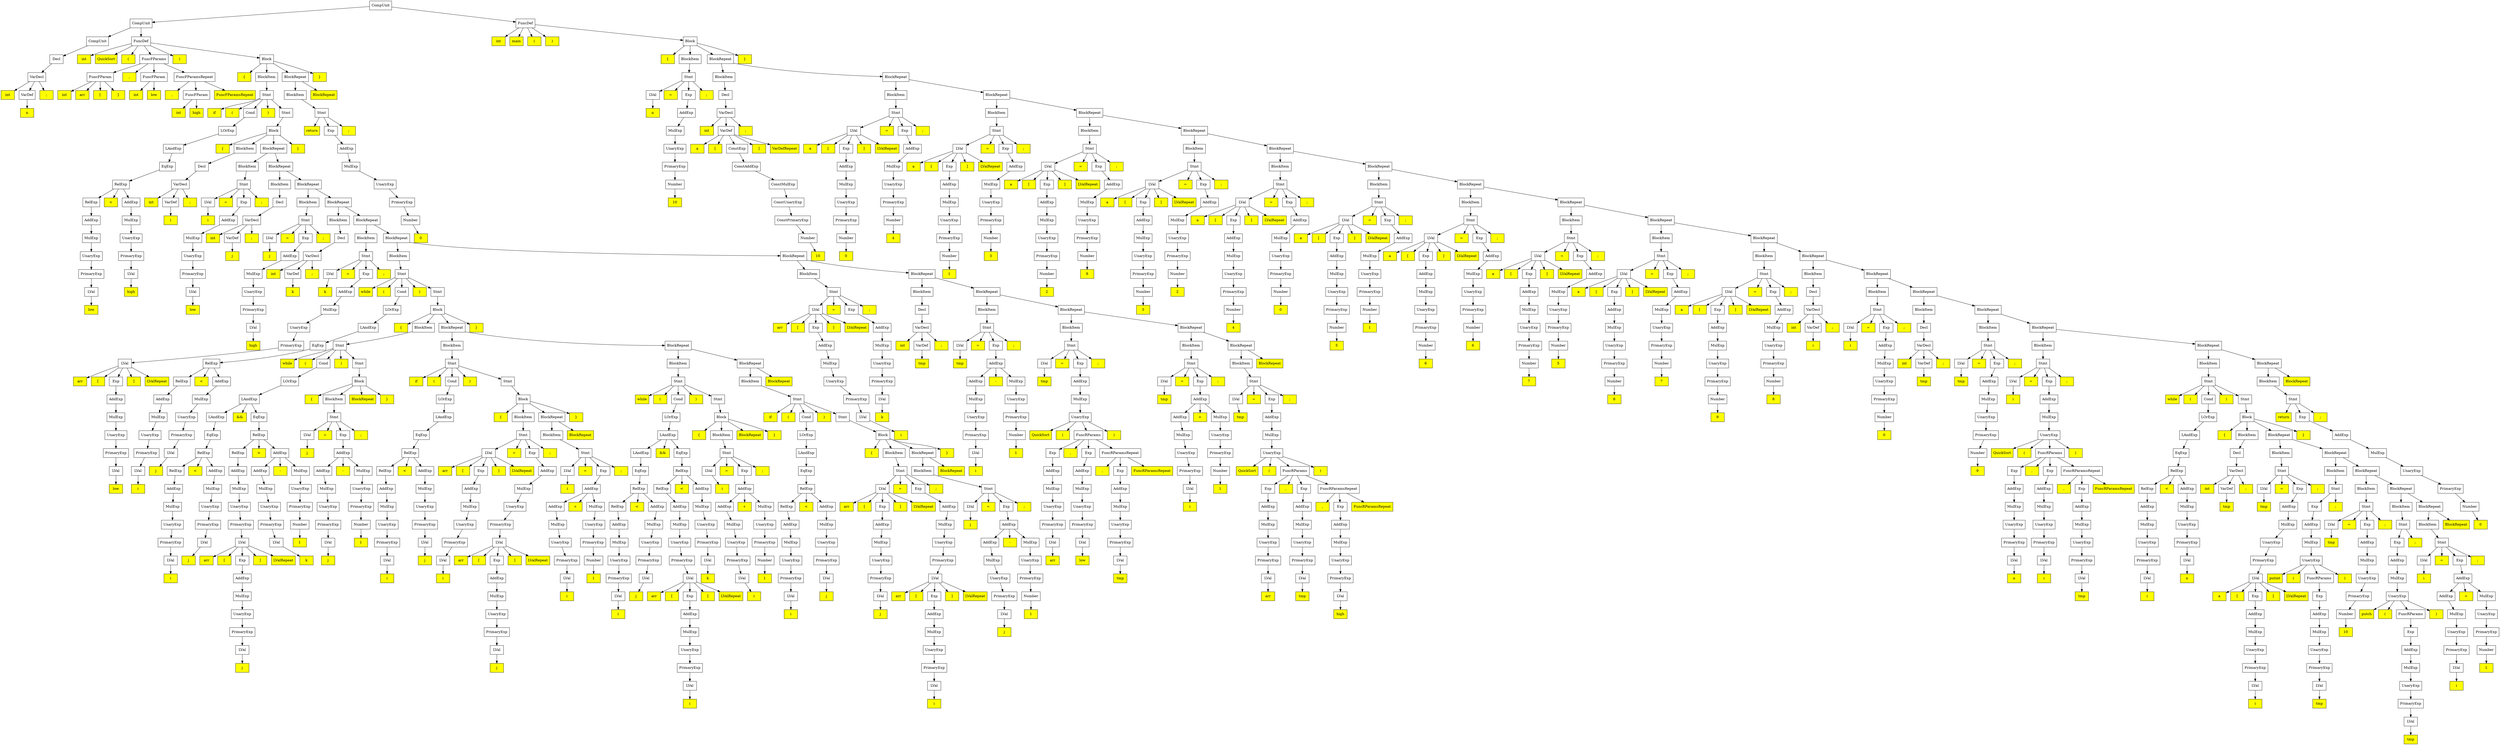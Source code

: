 digraph tree {
	fontname = "Consolas"
	fontsize = 24
	node[shape = "box"]

	"CompUnit (0)(0)" [label="CompUnit"]
	"CompUnit (1)(0)" [label="CompUnit"]
	"FuncDef (1)(0)" [label="FuncDef"]
	"CompUnit (2)(0)" [label="CompUnit"]
	"FuncDef (2)(0)" [label="FuncDef"]
	"int (2)(0)" [label="int" style=filled fillcolor=yellow ]
	"main (2)(0)" [label="main" style=filled fillcolor=yellow ]
	"( (2)(0)" [label="(" style=filled fillcolor=yellow ]
	") (2)(0)" [label=")" style=filled fillcolor=yellow ]
	"Block (2)(0)" [label="Block"]
	"Decl (3)(0)" [label="Decl"]
	"int (3)(0)" [label="int" style=filled fillcolor=yellow ]
	"QuickSort (3)(0)" [label="QuickSort" style=filled fillcolor=yellow ]
	"( (3)(0)" [label="(" style=filled fillcolor=yellow ]
	"FuncFParams (3)(0)" [label="FuncFParams"]
	") (3)(0)" [label=")" style=filled fillcolor=yellow ]
	"Block (3)(0)" [label="Block"]
	"{ (3)(0)" [label="{" style=filled fillcolor=yellow ]
	"BlockItem (3)(0)" [label="BlockItem"]
	"BlockRepeat (3)(0)" [label="BlockRepeat"]
	"} (3)(0)" [label="}" style=filled fillcolor=yellow ]
	"VarDecl (4)(0)" [label="VarDecl"]
	"FuncFParam (4)(0)" [label="FuncFParam"]
	", (4)(0)" [label="," style=filled fillcolor=yellow ]
	"FuncFParam (4)(1)" [label="FuncFParam"]
	"FuncFParamsRepeat (4)(0)" [label="FuncFParamsRepeat"]
	"{ (4)(0)" [label="{" style=filled fillcolor=yellow ]
	"BlockItem (4)(0)" [label="BlockItem"]
	"BlockRepeat (4)(0)" [label="BlockRepeat"]
	"} (4)(0)" [label="}" style=filled fillcolor=yellow ]
	"Stmt (4)(0)" [label="Stmt"]
	"BlockItem (4)(1)" [label="BlockItem"]
	"BlockRepeat (4)(1)" [label="BlockRepeat"]
	"int (5)(0)" [label="int" style=filled fillcolor=yellow ]
	"VarDef (5)(0)" [label="VarDef"]
	"; (5)(0)" [label=";" style=filled fillcolor=yellow ]
	"int (5)(1)" [label="int" style=filled fillcolor=yellow ]
	"arr (5)(0)" [label="arr" style=filled fillcolor=yellow ]
	"[ (5)(0)" [label="[" style=filled fillcolor=yellow ]
	"] (5)(0)" [label="]" style=filled fillcolor=yellow ]
	"int (5)(2)" [label="int" style=filled fillcolor=yellow ]
	"low (5)(0)" [label="low" style=filled fillcolor=yellow ]
	", (5)(0)" [label="," style=filled fillcolor=yellow ]
	"FuncFParam (5)(0)" [label="FuncFParam"]
	"FuncFParamsRepeat (5)(0)" [label="FuncFParamsRepeat" style=filled fillcolor=yellow ]
	"Stmt (5)(0)" [label="Stmt"]
	"BlockItem (5)(0)" [label="BlockItem"]
	"BlockRepeat (5)(0)" [label="BlockRepeat" style=filled fillcolor=yellow ]
	"LVal (5)(0)" [label="LVal"]
	"= (5)(0)" [label="=" style=filled fillcolor=yellow ]
	"Exp (5)(0)" [label="Exp"]
	"; (5)(1)" [label=";" style=filled fillcolor=yellow ]
	"Decl (5)(0)" [label="Decl"]
	"BlockItem (5)(1)" [label="BlockItem"]
	"BlockRepeat (5)(1)" [label="BlockRepeat"]
	"n (6)(0)" [label="n" style=filled fillcolor=yellow ]
	"int (6)(0)" [label="int" style=filled fillcolor=yellow ]
	"high (6)(0)" [label="high" style=filled fillcolor=yellow ]
	"if (6)(0)" [label="if" style=filled fillcolor=yellow ]
	"( (6)(0)" [label="(" style=filled fillcolor=yellow ]
	"Cond (6)(0)" [label="Cond"]
	") (6)(0)" [label=")" style=filled fillcolor=yellow ]
	"Stmt (6)(0)" [label="Stmt"]
	"Stmt (6)(1)" [label="Stmt"]
	"n (6)(1)" [label="n" style=filled fillcolor=yellow ]
	"AddExp (6)(0)" [label="AddExp"]
	"VarDecl (6)(0)" [label="VarDecl"]
	"Stmt (6)(2)" [label="Stmt"]
	"BlockItem (6)(0)" [label="BlockItem"]
	"BlockRepeat (6)(0)" [label="BlockRepeat"]
	"LOrExp (7)(0)" [label="LOrExp"]
	"Block (7)(0)" [label="Block"]
	"return (7)(0)" [label="return" style=filled fillcolor=yellow ]
	"Exp (7)(0)" [label="Exp"]
	"; (7)(0)" [label=";" style=filled fillcolor=yellow ]
	"MulExp (7)(0)" [label="MulExp"]
	"int (7)(0)" [label="int" style=filled fillcolor=yellow ]
	"VarDef (7)(0)" [label="VarDef"]
	"; (7)(1)" [label=";" style=filled fillcolor=yellow ]
	"LVal (7)(0)" [label="LVal"]
	"= (7)(0)" [label="=" style=filled fillcolor=yellow ]
	"Exp (7)(1)" [label="Exp"]
	"; (7)(2)" [label=";" style=filled fillcolor=yellow ]
	"Stmt (7)(0)" [label="Stmt"]
	"BlockItem (7)(0)" [label="BlockItem"]
	"BlockRepeat (7)(0)" [label="BlockRepeat"]
	"LAndExp (8)(0)" [label="LAndExp"]
	"{ (8)(0)" [label="{" style=filled fillcolor=yellow ]
	"BlockItem (8)(0)" [label="BlockItem"]
	"BlockRepeat (8)(0)" [label="BlockRepeat"]
	"} (8)(0)" [label="}" style=filled fillcolor=yellow ]
	"AddExp (8)(0)" [label="AddExp"]
	"UnaryExp (8)(0)" [label="UnaryExp"]
	"a (8)(0)" [label="a" style=filled fillcolor=yellow ]
	"[ (8)(0)" [label="[" style=filled fillcolor=yellow ]
	"ConstExp (8)(0)" [label="ConstExp"]
	"] (8)(0)" [label="]" style=filled fillcolor=yellow ]
	"VarDefRepeat (8)(0)" [label="VarDefRepeat" style=filled fillcolor=yellow ]
	"a (8)(1)" [label="a" style=filled fillcolor=yellow ]
	"[ (8)(1)" [label="[" style=filled fillcolor=yellow ]
	"Exp (8)(0)" [label="Exp"]
	"] (8)(1)" [label="]" style=filled fillcolor=yellow ]
	"LValRepeat (8)(0)" [label="LValRepeat" style=filled fillcolor=yellow ]
	"AddExp (8)(1)" [label="AddExp"]
	"LVal (8)(0)" [label="LVal"]
	"= (8)(0)" [label="=" style=filled fillcolor=yellow ]
	"Exp (8)(1)" [label="Exp"]
	"; (8)(0)" [label=";" style=filled fillcolor=yellow ]
	"Stmt (8)(0)" [label="Stmt"]
	"BlockItem (8)(1)" [label="BlockItem"]
	"BlockRepeat (8)(1)" [label="BlockRepeat"]
	"EqExp (9)(0)" [label="EqExp"]
	"Decl (9)(0)" [label="Decl"]
	"BlockItem (9)(0)" [label="BlockItem"]
	"BlockRepeat (9)(0)" [label="BlockRepeat"]
	"MulExp (9)(0)" [label="MulExp"]
	"PrimaryExp (9)(0)" [label="PrimaryExp"]
	"ConstAddExp (9)(0)" [label="ConstAddExp"]
	"AddExp (9)(0)" [label="AddExp"]
	"MulExp (9)(1)" [label="MulExp"]
	"a (9)(0)" [label="a" style=filled fillcolor=yellow ]
	"[ (9)(0)" [label="[" style=filled fillcolor=yellow ]
	"Exp (9)(0)" [label="Exp"]
	"] (9)(0)" [label="]" style=filled fillcolor=yellow ]
	"LValRepeat (9)(0)" [label="LValRepeat" style=filled fillcolor=yellow ]
	"AddExp (9)(1)" [label="AddExp"]
	"LVal (9)(0)" [label="LVal"]
	"= (9)(0)" [label="=" style=filled fillcolor=yellow ]
	"Exp (9)(1)" [label="Exp"]
	"; (9)(0)" [label=";" style=filled fillcolor=yellow ]
	"Stmt (9)(0)" [label="Stmt"]
	"BlockItem (9)(1)" [label="BlockItem"]
	"BlockRepeat (9)(1)" [label="BlockRepeat"]
	"RelExp (10)(0)" [label="RelExp"]
	"VarDecl (10)(0)" [label="VarDecl"]
	"Stmt (10)(0)" [label="Stmt"]
	"BlockItem (10)(0)" [label="BlockItem"]
	"BlockRepeat (10)(0)" [label="BlockRepeat"]
	"UnaryExp (10)(0)" [label="UnaryExp"]
	"Number (10)(0)" [label="Number"]
	"ConstMulExp (10)(0)" [label="ConstMulExp"]
	"MulExp (10)(0)" [label="MulExp"]
	"UnaryExp (10)(1)" [label="UnaryExp"]
	"AddExp (10)(0)" [label="AddExp"]
	"MulExp (10)(1)" [label="MulExp"]
	"a (10)(0)" [label="a" style=filled fillcolor=yellow ]
	"[ (10)(0)" [label="[" style=filled fillcolor=yellow ]
	"Exp (10)(0)" [label="Exp"]
	"] (10)(0)" [label="]" style=filled fillcolor=yellow ]
	"LValRepeat (10)(0)" [label="LValRepeat" style=filled fillcolor=yellow ]
	"AddExp (10)(1)" [label="AddExp"]
	"LVal (10)(0)" [label="LVal"]
	"= (10)(0)" [label="=" style=filled fillcolor=yellow ]
	"Exp (10)(1)" [label="Exp"]
	"; (10)(0)" [label=";" style=filled fillcolor=yellow ]
	"Stmt (10)(1)" [label="Stmt"]
	"BlockItem (10)(1)" [label="BlockItem"]
	"BlockRepeat (10)(1)" [label="BlockRepeat"]
	"RelExp (11)(0)" [label="RelExp"]
	"< (11)(0)" [label="<" style=filled fillcolor=yellow ]
	"AddExp (11)(0)" [label="AddExp"]
	"int (11)(0)" [label="int" style=filled fillcolor=yellow ]
	"VarDef (11)(0)" [label="VarDef"]
	"; (11)(0)" [label=";" style=filled fillcolor=yellow ]
	"LVal (11)(0)" [label="LVal"]
	"= (11)(0)" [label="=" style=filled fillcolor=yellow ]
	"Exp (11)(0)" [label="Exp"]
	"; (11)(1)" [label=";" style=filled fillcolor=yellow ]
	"Decl (11)(0)" [label="Decl"]
	"BlockItem (11)(0)" [label="BlockItem"]
	"BlockRepeat (11)(0)" [label="BlockRepeat"]
	"PrimaryExp (11)(0)" [label="PrimaryExp"]
	"10 (11)(0)" [label="10" style=filled fillcolor=yellow ]
	"ConstUnaryExp (11)(0)" [label="ConstUnaryExp"]
	"UnaryExp (11)(0)" [label="UnaryExp"]
	"PrimaryExp (11)(1)" [label="PrimaryExp"]
	"MulExp (11)(0)" [label="MulExp"]
	"UnaryExp (11)(1)" [label="UnaryExp"]
	"AddExp (11)(1)" [label="AddExp"]
	"MulExp (11)(1)" [label="MulExp"]
	"a (11)(0)" [label="a" style=filled fillcolor=yellow ]
	"[ (11)(0)" [label="[" style=filled fillcolor=yellow ]
	"Exp (11)(1)" [label="Exp"]
	"] (11)(0)" [label="]" style=filled fillcolor=yellow ]
	"LValRepeat (11)(0)" [label="LValRepeat" style=filled fillcolor=yellow ]
	"AddExp (11)(2)" [label="AddExp"]
	"LVal (11)(1)" [label="LVal"]
	"= (11)(1)" [label="=" style=filled fillcolor=yellow ]
	"Exp (11)(2)" [label="Exp"]
	"; (11)(2)" [label=";" style=filled fillcolor=yellow ]
	"Stmt (11)(0)" [label="Stmt"]
	"BlockItem (11)(1)" [label="BlockItem"]
	"BlockRepeat (11)(1)" [label="BlockRepeat"]
	"AddExp (12)(0)" [label="AddExp"]
	"MulExp (12)(0)" [label="MulExp"]
	"i (12)(0)" [label="i" style=filled fillcolor=yellow ]
	"i (12)(1)" [label="i" style=filled fillcolor=yellow ]
	"AddExp (12)(1)" [label="AddExp"]
	"VarDecl (12)(0)" [label="VarDecl"]
	"Stmt (12)(0)" [label="Stmt"]
	"BlockItem (12)(0)" [label="BlockItem"]
	"BlockRepeat (12)(0)" [label="BlockRepeat"]
	"Number (12)(0)" [label="Number"]
	"ConstPrimaryExp (12)(0)" [label="ConstPrimaryExp"]
	"PrimaryExp (12)(0)" [label="PrimaryExp"]
	"Number (12)(1)" [label="Number"]
	"UnaryExp (12)(0)" [label="UnaryExp"]
	"PrimaryExp (12)(1)" [label="PrimaryExp"]
	"MulExp (12)(1)" [label="MulExp"]
	"UnaryExp (12)(1)" [label="UnaryExp"]
	"AddExp (12)(2)" [label="AddExp"]
	"MulExp (12)(2)" [label="MulExp"]
	"a (12)(0)" [label="a" style=filled fillcolor=yellow ]
	"[ (12)(0)" [label="[" style=filled fillcolor=yellow ]
	"Exp (12)(0)" [label="Exp"]
	"] (12)(0)" [label="]" style=filled fillcolor=yellow ]
	"LValRepeat (12)(0)" [label="LValRepeat" style=filled fillcolor=yellow ]
	"AddExp (12)(3)" [label="AddExp"]
	"LVal (12)(0)" [label="LVal"]
	"= (12)(0)" [label="=" style=filled fillcolor=yellow ]
	"Exp (12)(1)" [label="Exp"]
	"; (12)(0)" [label=";" style=filled fillcolor=yellow ]
	"Stmt (12)(1)" [label="Stmt"]
	"BlockItem (12)(1)" [label="BlockItem"]
	"BlockRepeat (12)(1)" [label="BlockRepeat"]
	"MulExp (13)(0)" [label="MulExp"]
	"UnaryExp (13)(0)" [label="UnaryExp"]
	"MulExp (13)(1)" [label="MulExp"]
	"int (13)(0)" [label="int" style=filled fillcolor=yellow ]
	"VarDef (13)(0)" [label="VarDef"]
	"; (13)(0)" [label=";" style=filled fillcolor=yellow ]
	"LVal (13)(0)" [label="LVal"]
	"= (13)(0)" [label="=" style=filled fillcolor=yellow ]
	"Exp (13)(0)" [label="Exp"]
	"; (13)(1)" [label=";" style=filled fillcolor=yellow ]
	"Decl (13)(0)" [label="Decl"]
	"BlockItem (13)(0)" [label="BlockItem"]
	"BlockRepeat (13)(0)" [label="BlockRepeat"]
	"0 (13)(0)" [label="0" style=filled fillcolor=yellow ]
	"Number (13)(0)" [label="Number"]
	"Number (13)(1)" [label="Number"]
	"4 (13)(0)" [label="4" style=filled fillcolor=yellow ]
	"PrimaryExp (13)(0)" [label="PrimaryExp"]
	"Number (13)(2)" [label="Number"]
	"UnaryExp (13)(1)" [label="UnaryExp"]
	"PrimaryExp (13)(1)" [label="PrimaryExp"]
	"MulExp (13)(2)" [label="MulExp"]
	"UnaryExp (13)(2)" [label="UnaryExp"]
	"AddExp (13)(0)" [label="AddExp"]
	"MulExp (13)(3)" [label="MulExp"]
	"a (13)(0)" [label="a" style=filled fillcolor=yellow ]
	"[ (13)(0)" [label="[" style=filled fillcolor=yellow ]
	"Exp (13)(1)" [label="Exp"]
	"] (13)(0)" [label="]" style=filled fillcolor=yellow ]
	"LValRepeat (13)(0)" [label="LValRepeat" style=filled fillcolor=yellow ]
	"AddExp (13)(1)" [label="AddExp"]
	"LVal (13)(1)" [label="LVal"]
	"= (13)(1)" [label="=" style=filled fillcolor=yellow ]
	"Exp (13)(2)" [label="Exp"]
	"; (13)(2)" [label=";" style=filled fillcolor=yellow ]
	"Stmt (13)(0)" [label="Stmt"]
	"BlockItem (13)(1)" [label="BlockItem"]
	"BlockRepeat (13)(1)" [label="BlockRepeat"]
	"UnaryExp (14)(0)" [label="UnaryExp"]
	"PrimaryExp (14)(0)" [label="PrimaryExp"]
	"UnaryExp (14)(1)" [label="UnaryExp"]
	"j (14)(0)" [label="j" style=filled fillcolor=yellow ]
	"j (14)(1)" [label="j" style=filled fillcolor=yellow ]
	"AddExp (14)(0)" [label="AddExp"]
	"VarDecl (14)(0)" [label="VarDecl"]
	"Stmt (14)(0)" [label="Stmt"]
	"BlockItem (14)(0)" [label="BlockItem"]
	"BlockRepeat (14)(0)" [label="BlockRepeat"]
	"10 (14)(0)" [label="10" style=filled fillcolor=yellow ]
	"0 (14)(0)" [label="0" style=filled fillcolor=yellow ]
	"Number (14)(0)" [label="Number"]
	"3 (14)(0)" [label="3" style=filled fillcolor=yellow ]
	"PrimaryExp (14)(1)" [label="PrimaryExp"]
	"Number (14)(1)" [label="Number"]
	"UnaryExp (14)(2)" [label="UnaryExp"]
	"PrimaryExp (14)(2)" [label="PrimaryExp"]
	"MulExp (14)(0)" [label="MulExp"]
	"UnaryExp (14)(3)" [label="UnaryExp"]
	"AddExp (14)(1)" [label="AddExp"]
	"MulExp (14)(1)" [label="MulExp"]
	"a (14)(0)" [label="a" style=filled fillcolor=yellow ]
	"[ (14)(0)" [label="[" style=filled fillcolor=yellow ]
	"Exp (14)(0)" [label="Exp"]
	"] (14)(0)" [label="]" style=filled fillcolor=yellow ]
	"LValRepeat (14)(0)" [label="LValRepeat" style=filled fillcolor=yellow ]
	"AddExp (14)(2)" [label="AddExp"]
	"LVal (14)(0)" [label="LVal"]
	"= (14)(0)" [label="=" style=filled fillcolor=yellow ]
	"Exp (14)(1)" [label="Exp"]
	"; (14)(0)" [label=";" style=filled fillcolor=yellow ]
	"Stmt (14)(1)" [label="Stmt"]
	"BlockItem (14)(1)" [label="BlockItem"]
	"BlockRepeat (14)(1)" [label="BlockRepeat"]
	"PrimaryExp (15)(0)" [label="PrimaryExp"]
	"LVal (15)(0)" [label="LVal"]
	"PrimaryExp (15)(1)" [label="PrimaryExp"]
	"MulExp (15)(0)" [label="MulExp"]
	"int (15)(0)" [label="int" style=filled fillcolor=yellow ]
	"VarDef (15)(0)" [label="VarDef"]
	"; (15)(0)" [label=";" style=filled fillcolor=yellow ]
	"LVal (15)(1)" [label="LVal"]
	"= (15)(0)" [label="=" style=filled fillcolor=yellow ]
	"Exp (15)(0)" [label="Exp"]
	"; (15)(1)" [label=";" style=filled fillcolor=yellow ]
	"Stmt (15)(0)" [label="Stmt"]
	"BlockItem (15)(0)" [label="BlockItem"]
	"BlockRepeat (15)(0)" [label="BlockRepeat"]
	"1 (15)(0)" [label="1" style=filled fillcolor=yellow ]
	"Number (15)(0)" [label="Number"]
	"9 (15)(0)" [label="9" style=filled fillcolor=yellow ]
	"PrimaryExp (15)(2)" [label="PrimaryExp"]
	"Number (15)(1)" [label="Number"]
	"UnaryExp (15)(0)" [label="UnaryExp"]
	"PrimaryExp (15)(3)" [label="PrimaryExp"]
	"MulExp (15)(1)" [label="MulExp"]
	"UnaryExp (15)(1)" [label="UnaryExp"]
	"AddExp (15)(0)" [label="AddExp"]
	"MulExp (15)(2)" [label="MulExp"]
	"a (15)(0)" [label="a" style=filled fillcolor=yellow ]
	"[ (15)(0)" [label="[" style=filled fillcolor=yellow ]
	"Exp (15)(1)" [label="Exp"]
	"] (15)(0)" [label="]" style=filled fillcolor=yellow ]
	"LValRepeat (15)(0)" [label="LValRepeat" style=filled fillcolor=yellow ]
	"AddExp (15)(1)" [label="AddExp"]
	"LVal (15)(2)" [label="LVal"]
	"= (15)(1)" [label="=" style=filled fillcolor=yellow ]
	"Exp (15)(2)" [label="Exp"]
	"; (15)(2)" [label=";" style=filled fillcolor=yellow ]
	"Stmt (15)(1)" [label="Stmt"]
	"BlockItem (15)(1)" [label="BlockItem"]
	"BlockRepeat (15)(1)" [label="BlockRepeat"]
	"LVal (16)(0)" [label="LVal"]
	"high (16)(0)" [label="high" style=filled fillcolor=yellow ]
	"LVal (16)(1)" [label="LVal"]
	"UnaryExp (16)(0)" [label="UnaryExp"]
	"k (16)(0)" [label="k" style=filled fillcolor=yellow ]
	"k (16)(1)" [label="k" style=filled fillcolor=yellow ]
	"AddExp (16)(0)" [label="AddExp"]
	"while (16)(0)" [label="while" style=filled fillcolor=yellow ]
	"( (16)(0)" [label="(" style=filled fillcolor=yellow ]
	"Cond (16)(0)" [label="Cond"]
	") (16)(0)" [label=")" style=filled fillcolor=yellow ]
	"Stmt (16)(0)" [label="Stmt"]
	"Stmt (16)(1)" [label="Stmt"]
	"BlockItem (16)(0)" [label="BlockItem"]
	"BlockRepeat (16)(0)" [label="BlockRepeat"]
	"2 (16)(0)" [label="2" style=filled fillcolor=yellow ]
	"Number (16)(0)" [label="Number"]
	"2 (16)(1)" [label="2" style=filled fillcolor=yellow ]
	"PrimaryExp (16)(0)" [label="PrimaryExp"]
	"Number (16)(1)" [label="Number"]
	"UnaryExp (16)(1)" [label="UnaryExp"]
	"PrimaryExp (16)(1)" [label="PrimaryExp"]
	"MulExp (16)(0)" [label="MulExp"]
	"UnaryExp (16)(2)" [label="UnaryExp"]
	"AddExp (16)(1)" [label="AddExp"]
	"MulExp (16)(1)" [label="MulExp"]
	"a (16)(0)" [label="a" style=filled fillcolor=yellow ]
	"[ (16)(0)" [label="[" style=filled fillcolor=yellow ]
	"Exp (16)(0)" [label="Exp"]
	"] (16)(0)" [label="]" style=filled fillcolor=yellow ]
	"LValRepeat (16)(0)" [label="LValRepeat" style=filled fillcolor=yellow ]
	"AddExp (16)(2)" [label="AddExp"]
	"LVal (16)(2)" [label="LVal"]
	"= (16)(0)" [label="=" style=filled fillcolor=yellow ]
	"Exp (16)(1)" [label="Exp"]
	"; (16)(0)" [label=";" style=filled fillcolor=yellow ]
	"Decl (16)(0)" [label="Decl"]
	"BlockItem (16)(1)" [label="BlockItem"]
	"BlockRepeat (16)(1)" [label="BlockRepeat"]
	"low (17)(0)" [label="low" style=filled fillcolor=yellow ]
	"low (17)(1)" [label="low" style=filled fillcolor=yellow ]
	"PrimaryExp (17)(0)" [label="PrimaryExp"]
	"MulExp (17)(0)" [label="MulExp"]
	"LOrExp (17)(0)" [label="LOrExp"]
	"Block (17)(0)" [label="Block"]
	"LVal (17)(0)" [label="LVal"]
	"= (17)(0)" [label="=" style=filled fillcolor=yellow ]
	"Exp (17)(0)" [label="Exp"]
	"; (17)(0)" [label=";" style=filled fillcolor=yellow ]
	"Decl (17)(0)" [label="Decl"]
	"BlockItem (17)(0)" [label="BlockItem"]
	"BlockRepeat (17)(0)" [label="BlockRepeat"]
	"3 (17)(0)" [label="3" style=filled fillcolor=yellow ]
	"Number (17)(0)" [label="Number"]
	"0 (17)(0)" [label="0" style=filled fillcolor=yellow ]
	"PrimaryExp (17)(1)" [label="PrimaryExp"]
	"Number (17)(1)" [label="Number"]
	"UnaryExp (17)(0)" [label="UnaryExp"]
	"PrimaryExp (17)(2)" [label="PrimaryExp"]
	"MulExp (17)(1)" [label="MulExp"]
	"UnaryExp (17)(1)" [label="UnaryExp"]
	"AddExp (17)(0)" [label="AddExp"]
	"MulExp (17)(2)" [label="MulExp"]
	"a (17)(0)" [label="a" style=filled fillcolor=yellow ]
	"[ (17)(0)" [label="[" style=filled fillcolor=yellow ]
	"Exp (17)(1)" [label="Exp"]
	"] (17)(0)" [label="]" style=filled fillcolor=yellow ]
	"LValRepeat (17)(0)" [label="LValRepeat" style=filled fillcolor=yellow ]
	"AddExp (17)(1)" [label="AddExp"]
	"VarDecl (17)(0)" [label="VarDecl"]
	"Stmt (17)(0)" [label="Stmt"]
	"BlockItem (17)(1)" [label="BlockItem"]
	"BlockRepeat (17)(1)" [label="BlockRepeat"]
	"LVal (18)(0)" [label="LVal"]
	"UnaryExp (18)(0)" [label="UnaryExp"]
	"LAndExp (18)(0)" [label="LAndExp"]
	"{ (18)(0)" [label="{" style=filled fillcolor=yellow ]
	"BlockItem (18)(0)" [label="BlockItem"]
	"BlockRepeat (18)(0)" [label="BlockRepeat"]
	"} (18)(0)" [label="}" style=filled fillcolor=yellow ]
	"arr (18)(0)" [label="arr" style=filled fillcolor=yellow ]
	"[ (18)(0)" [label="[" style=filled fillcolor=yellow ]
	"Exp (18)(0)" [label="Exp"]
	"] (18)(0)" [label="]" style=filled fillcolor=yellow ]
	"LValRepeat (18)(0)" [label="LValRepeat" style=filled fillcolor=yellow ]
	"AddExp (18)(0)" [label="AddExp"]
	"VarDecl (18)(0)" [label="VarDecl"]
	"Stmt (18)(0)" [label="Stmt"]
	"BlockItem (18)(1)" [label="BlockItem"]
	"BlockRepeat (18)(1)" [label="BlockRepeat"]
	"4 (18)(0)" [label="4" style=filled fillcolor=yellow ]
	"Number (18)(0)" [label="Number"]
	"1 (18)(0)" [label="1" style=filled fillcolor=yellow ]
	"PrimaryExp (18)(0)" [label="PrimaryExp"]
	"Number (18)(1)" [label="Number"]
	"UnaryExp (18)(1)" [label="UnaryExp"]
	"PrimaryExp (18)(1)" [label="PrimaryExp"]
	"MulExp (18)(0)" [label="MulExp"]
	"UnaryExp (18)(2)" [label="UnaryExp"]
	"AddExp (18)(1)" [label="AddExp"]
	"MulExp (18)(1)" [label="MulExp"]
	"int (18)(0)" [label="int" style=filled fillcolor=yellow ]
	"VarDef (18)(0)" [label="VarDef"]
	"; (18)(0)" [label=";" style=filled fillcolor=yellow ]
	"LVal (18)(1)" [label="LVal"]
	"= (18)(0)" [label="=" style=filled fillcolor=yellow ]
	"Exp (18)(1)" [label="Exp"]
	"; (18)(1)" [label=";" style=filled fillcolor=yellow ]
	"Decl (18)(0)" [label="Decl"]
	"BlockItem (18)(2)" [label="BlockItem"]
	"BlockRepeat (18)(2)" [label="BlockRepeat"]
	"high (19)(0)" [label="high" style=filled fillcolor=yellow ]
	"PrimaryExp (19)(0)" [label="PrimaryExp"]
	"EqExp (19)(0)" [label="EqExp"]
	"Stmt (19)(0)" [label="Stmt"]
	"BlockItem (19)(0)" [label="BlockItem"]
	"BlockRepeat (19)(0)" [label="BlockRepeat"]
	"AddExp (19)(0)" [label="AddExp"]
	"MulExp (19)(0)" [label="MulExp"]
	"int (19)(0)" [label="int" style=filled fillcolor=yellow ]
	"VarDef (19)(0)" [label="VarDef"]
	"; (19)(0)" [label=";" style=filled fillcolor=yellow ]
	"LVal (19)(0)" [label="LVal"]
	"= (19)(0)" [label="=" style=filled fillcolor=yellow ]
	"Exp (19)(0)" [label="Exp"]
	"; (19)(1)" [label=";" style=filled fillcolor=yellow ]
	"Stmt (19)(1)" [label="Stmt"]
	"BlockItem (19)(1)" [label="BlockItem"]
	"BlockRepeat (19)(1)" [label="BlockRepeat"]
	"5 (19)(0)" [label="5" style=filled fillcolor=yellow ]
	"Number (19)(0)" [label="Number"]
	"6 (19)(0)" [label="6" style=filled fillcolor=yellow ]
	"PrimaryExp (19)(1)" [label="PrimaryExp"]
	"Number (19)(1)" [label="Number"]
	"UnaryExp (19)(0)" [label="UnaryExp"]
	"PrimaryExp (19)(2)" [label="PrimaryExp"]
	"MulExp (19)(1)" [label="MulExp"]
	"UnaryExp (19)(1)" [label="UnaryExp"]
	"i (19)(0)" [label="i" style=filled fillcolor=yellow ]
	"i (19)(1)" [label="i" style=filled fillcolor=yellow ]
	"AddExp (19)(1)" [label="AddExp"]
	"VarDecl (19)(0)" [label="VarDecl"]
	"Stmt (19)(2)" [label="Stmt"]
	"BlockItem (19)(2)" [label="BlockItem"]
	"BlockRepeat (19)(2)" [label="BlockRepeat"]
	"LVal (20)(0)" [label="LVal"]
	"RelExp (20)(0)" [label="RelExp"]
	"while (20)(0)" [label="while" style=filled fillcolor=yellow ]
	"( (20)(0)" [label="(" style=filled fillcolor=yellow ]
	"Cond (20)(0)" [label="Cond"]
	") (20)(0)" [label=")" style=filled fillcolor=yellow ]
	"Stmt (20)(0)" [label="Stmt"]
	"Stmt (20)(1)" [label="Stmt"]
	"BlockItem (20)(0)" [label="BlockItem"]
	"BlockRepeat (20)(0)" [label="BlockRepeat"]
	"MulExp (20)(0)" [label="MulExp"]
	"UnaryExp (20)(0)" [label="UnaryExp"]
	"tmp (20)(0)" [label="tmp" style=filled fillcolor=yellow ]
	"tmp (20)(1)" [label="tmp" style=filled fillcolor=yellow ]
	"AddExp (20)(0)" [label="AddExp"]
	"LVal (20)(1)" [label="LVal"]
	"= (20)(0)" [label="=" style=filled fillcolor=yellow ]
	"Exp (20)(0)" [label="Exp"]
	"; (20)(0)" [label=";" style=filled fillcolor=yellow ]
	"Stmt (20)(2)" [label="Stmt"]
	"BlockItem (20)(1)" [label="BlockItem"]
	"BlockRepeat (20)(1)" [label="BlockRepeat" style=filled fillcolor=yellow ]
	"6 (20)(0)" [label="6" style=filled fillcolor=yellow ]
	"Number (20)(0)" [label="Number"]
	"5 (20)(0)" [label="5" style=filled fillcolor=yellow ]
	"PrimaryExp (20)(0)" [label="PrimaryExp"]
	"Number (20)(1)" [label="Number"]
	"UnaryExp (20)(1)" [label="UnaryExp"]
	"PrimaryExp (20)(1)" [label="PrimaryExp"]
	"MulExp (20)(1)" [label="MulExp"]
	"int (20)(0)" [label="int" style=filled fillcolor=yellow ]
	"VarDef (20)(0)" [label="VarDef"]
	"; (20)(1)" [label=";" style=filled fillcolor=yellow ]
	"LVal (20)(2)" [label="LVal"]
	"= (20)(1)" [label="=" style=filled fillcolor=yellow ]
	"Exp (20)(1)" [label="Exp"]
	"; (20)(2)" [label=";" style=filled fillcolor=yellow ]
	"Stmt (20)(3)" [label="Stmt"]
	"BlockItem (20)(2)" [label="BlockItem"]
	"BlockRepeat (20)(2)" [label="BlockRepeat"]
	"arr (21)(0)" [label="arr" style=filled fillcolor=yellow ]
	"[ (21)(0)" [label="[" style=filled fillcolor=yellow ]
	"Exp (21)(0)" [label="Exp"]
	"] (21)(0)" [label="]" style=filled fillcolor=yellow ]
	"LValRepeat (21)(0)" [label="LValRepeat" style=filled fillcolor=yellow ]
	"RelExp (21)(0)" [label="RelExp"]
	"< (21)(0)" [label="<" style=filled fillcolor=yellow ]
	"AddExp (21)(0)" [label="AddExp"]
	"LOrExp (21)(0)" [label="LOrExp"]
	"Block (21)(0)" [label="Block"]
	"if (21)(0)" [label="if" style=filled fillcolor=yellow ]
	"( (21)(0)" [label="(" style=filled fillcolor=yellow ]
	"Cond (21)(0)" [label="Cond"]
	") (21)(0)" [label=")" style=filled fillcolor=yellow ]
	"Stmt (21)(0)" [label="Stmt"]
	"Stmt (21)(1)" [label="Stmt"]
	"BlockItem (21)(0)" [label="BlockItem"]
	"BlockRepeat (21)(0)" [label="BlockRepeat" style=filled fillcolor=yellow ]
	"UnaryExp (21)(0)" [label="UnaryExp"]
	"PrimaryExp (21)(0)" [label="PrimaryExp"]
	"AddExp (21)(1)" [label="AddExp"]
	"- (21)(0)" [label="-" style=filled fillcolor=yellow ]
	"MulExp (21)(0)" [label="MulExp"]
	"tmp (21)(0)" [label="tmp" style=filled fillcolor=yellow ]
	"AddExp (21)(2)" [label="AddExp"]
	"LVal (21)(0)" [label="LVal"]
	"= (21)(0)" [label="=" style=filled fillcolor=yellow ]
	"Exp (21)(1)" [label="Exp"]
	"; (21)(0)" [label=";" style=filled fillcolor=yellow ]
	"Stmt (21)(2)" [label="Stmt"]
	"7 (21)(0)" [label="7" style=filled fillcolor=yellow ]
	"Number (21)(0)" [label="Number"]
	"7 (21)(1)" [label="7" style=filled fillcolor=yellow ]
	"PrimaryExp (21)(1)" [label="PrimaryExp"]
	"Number (21)(1)" [label="Number"]
	"UnaryExp (21)(1)" [label="UnaryExp"]
	"tmp (21)(1)" [label="tmp" style=filled fillcolor=yellow ]
	"tmp (21)(2)" [label="tmp" style=filled fillcolor=yellow ]
	"AddExp (21)(3)" [label="AddExp"]
	"LVal (21)(1)" [label="LVal"]
	"= (21)(1)" [label="=" style=filled fillcolor=yellow ]
	"Exp (21)(2)" [label="Exp"]
	"; (21)(1)" [label=";" style=filled fillcolor=yellow ]
	"Stmt (21)(3)" [label="Stmt"]
	"BlockItem (21)(1)" [label="BlockItem"]
	"BlockRepeat (21)(1)" [label="BlockRepeat" style=filled fillcolor=yellow ]
	"AddExp (22)(0)" [label="AddExp"]
	"AddExp (22)(1)" [label="AddExp"]
	"MulExp (22)(0)" [label="MulExp"]
	"LAndExp (22)(0)" [label="LAndExp"]
	"{ (22)(0)" [label="{" style=filled fillcolor=yellow ]
	"BlockItem (22)(0)" [label="BlockItem"]
	"BlockRepeat (22)(0)" [label="BlockRepeat" style=filled fillcolor=yellow ]
	"} (22)(0)" [label="}" style=filled fillcolor=yellow ]
	"LOrExp (22)(0)" [label="LOrExp"]
	"Block (22)(0)" [label="Block"]
	"while (22)(0)" [label="while" style=filled fillcolor=yellow ]
	"( (22)(0)" [label="(" style=filled fillcolor=yellow ]
	"Cond (22)(0)" [label="Cond"]
	") (22)(0)" [label=")" style=filled fillcolor=yellow ]
	"Stmt (22)(0)" [label="Stmt"]
	"Stmt (22)(1)" [label="Stmt"]
	"PrimaryExp (22)(0)" [label="PrimaryExp"]
	"LVal (22)(0)" [label="LVal"]
	"MulExp (22)(1)" [label="MulExp"]
	"UnaryExp (22)(0)" [label="UnaryExp"]
	"MulExp (22)(2)" [label="MulExp"]
	"tmp (22)(0)" [label="tmp" style=filled fillcolor=yellow ]
	"AddExp (22)(2)" [label="AddExp"]
	"LVal (22)(1)" [label="LVal"]
	"= (22)(0)" [label="=" style=filled fillcolor=yellow ]
	"Exp (22)(0)" [label="Exp"]
	"; (22)(0)" [label=";" style=filled fillcolor=yellow ]
	"8 (22)(0)" [label="8" style=filled fillcolor=yellow ]
	"Number (22)(0)" [label="Number"]
	"8 (22)(1)" [label="8" style=filled fillcolor=yellow ]
	"PrimaryExp (22)(1)" [label="PrimaryExp"]
	"MulExp (22)(3)" [label="MulExp"]
	"i (22)(0)" [label="i" style=filled fillcolor=yellow ]
	"AddExp (22)(3)" [label="AddExp"]
	"while (22)(1)" [label="while" style=filled fillcolor=yellow ]
	"( (22)(1)" [label="(" style=filled fillcolor=yellow ]
	"Cond (22)(1)" [label="Cond"]
	") (22)(1)" [label=")" style=filled fillcolor=yellow ]
	"Stmt (22)(2)" [label="Stmt"]
	"Stmt (22)(3)" [label="Stmt"]
	"MulExp (23)(0)" [label="MulExp"]
	"MulExp (23)(1)" [label="MulExp"]
	"UnaryExp (23)(0)" [label="UnaryExp"]
	"LAndExp (23)(0)" [label="LAndExp"]
	"&& (23)(0)" [label="&&" style=filled fillcolor=yellow ]
	"EqExp (23)(0)" [label="EqExp"]
	"Stmt (23)(0)" [label="Stmt"]
	"LAndExp (23)(1)" [label="LAndExp"]
	"{ (23)(0)" [label="{" style=filled fillcolor=yellow ]
	"BlockItem (23)(0)" [label="BlockItem"]
	"BlockRepeat (23)(0)" [label="BlockRepeat"]
	"} (23)(0)" [label="}" style=filled fillcolor=yellow ]
	"LOrExp (23)(0)" [label="LOrExp"]
	"Block (23)(0)" [label="Block"]
	"if (23)(0)" [label="if" style=filled fillcolor=yellow ]
	"( (23)(0)" [label="(" style=filled fillcolor=yellow ]
	"Cond (23)(0)" [label="Cond"]
	") (23)(0)" [label=")" style=filled fillcolor=yellow ]
	"Stmt (23)(1)" [label="Stmt"]
	"LVal (23)(0)" [label="LVal"]
	"k (23)(0)" [label="k" style=filled fillcolor=yellow ]
	"UnaryExp (23)(1)" [label="UnaryExp"]
	"PrimaryExp (23)(0)" [label="PrimaryExp"]
	"UnaryExp (23)(2)" [label="UnaryExp"]
	"AddExp (23)(0)" [label="AddExp"]
	"+ (23)(0)" [label="+" style=filled fillcolor=yellow ]
	"MulExp (23)(2)" [label="MulExp"]
	"tmp (23)(0)" [label="tmp" style=filled fillcolor=yellow ]
	"AddExp (23)(1)" [label="AddExp"]
	"9 (23)(0)" [label="9" style=filled fillcolor=yellow ]
	"Number (23)(0)" [label="Number"]
	"UnaryExp (23)(3)" [label="UnaryExp"]
	"MulExp (23)(3)" [label="MulExp"]
	"LOrExp (23)(1)" [label="LOrExp"]
	"Block (23)(1)" [label="Block"]
	"return (23)(0)" [label="return" style=filled fillcolor=yellow ]
	"Exp (23)(0)" [label="Exp"]
	"; (23)(0)" [label=";" style=filled fillcolor=yellow ]
	"UnaryExp (24)(0)" [label="UnaryExp"]
	"UnaryExp (24)(1)" [label="UnaryExp"]
	"PrimaryExp (24)(0)" [label="PrimaryExp"]
	"EqExp (24)(0)" [label="EqExp"]
	"RelExp (24)(0)" [label="RelExp"]
	"LVal (24)(0)" [label="LVal"]
	"= (24)(0)" [label="=" style=filled fillcolor=yellow ]
	"Exp (24)(0)" [label="Exp"]
	"; (24)(0)" [label=";" style=filled fillcolor=yellow ]
	"EqExp (24)(1)" [label="EqExp"]
	"Stmt (24)(0)" [label="Stmt"]
	"BlockItem (24)(0)" [label="BlockItem"]
	"BlockRepeat (24)(0)" [label="BlockRepeat" style=filled fillcolor=yellow ]
	"LAndExp (24)(0)" [label="LAndExp"]
	"{ (24)(0)" [label="{" style=filled fillcolor=yellow ]
	"BlockItem (24)(1)" [label="BlockItem"]
	"BlockRepeat (24)(1)" [label="BlockRepeat" style=filled fillcolor=yellow ]
	"} (24)(0)" [label="}" style=filled fillcolor=yellow ]
	"LOrExp (24)(0)" [label="LOrExp"]
	"Block (24)(0)" [label="Block"]
	"i (24)(0)" [label="i" style=filled fillcolor=yellow ]
	"PrimaryExp (24)(1)" [label="PrimaryExp"]
	"Number (24)(0)" [label="Number"]
	"QuickSort (24)(0)" [label="QuickSort" style=filled fillcolor=yellow ]
	"( (24)(0)" [label="(" style=filled fillcolor=yellow ]
	"FuncRParams (24)(0)" [label="FuncRParams"]
	") (24)(0)" [label=")" style=filled fillcolor=yellow ]
	"MulExp (24)(0)" [label="MulExp"]
	"UnaryExp (24)(2)" [label="UnaryExp"]
	"MulExp (24)(1)" [label="MulExp"]
	"0 (24)(0)" [label="0" style=filled fillcolor=yellow ]
	"PrimaryExp (24)(2)" [label="PrimaryExp"]
	"UnaryExp (24)(3)" [label="UnaryExp"]
	"LAndExp (24)(1)" [label="LAndExp"]
	"{ (24)(1)" [label="{" style=filled fillcolor=yellow ]
	"BlockItem (24)(2)" [label="BlockItem"]
	"BlockRepeat (24)(2)" [label="BlockRepeat"]
	"} (24)(1)" [label="}" style=filled fillcolor=yellow ]
	"AddExp (24)(0)" [label="AddExp"]
	"PrimaryExp (25)(0)" [label="PrimaryExp"]
	"PrimaryExp (25)(1)" [label="PrimaryExp"]
	"LVal (25)(0)" [label="LVal"]
	"RelExp (25)(0)" [label="RelExp"]
	"RelExp (25)(1)" [label="RelExp"]
	"> (25)(0)" [label=">" style=filled fillcolor=yellow ]
	"AddExp (25)(0)" [label="AddExp"]
	"j (25)(0)" [label="j" style=filled fillcolor=yellow ]
	"AddExp (25)(1)" [label="AddExp"]
	"RelExp (25)(2)" [label="RelExp"]
	"LVal (25)(1)" [label="LVal"]
	"= (25)(0)" [label="=" style=filled fillcolor=yellow ]
	"Exp (25)(0)" [label="Exp"]
	"; (25)(0)" [label=";" style=filled fillcolor=yellow ]
	"Stmt (25)(0)" [label="Stmt"]
	"LAndExp (25)(0)" [label="LAndExp"]
	"&& (25)(0)" [label="&&" style=filled fillcolor=yellow ]
	"EqExp (25)(0)" [label="EqExp"]
	"Stmt (25)(1)" [label="Stmt"]
	"LAndExp (25)(1)" [label="LAndExp"]
	"{ (25)(0)" [label="{" style=filled fillcolor=yellow ]
	"BlockItem (25)(0)" [label="BlockItem"]
	"BlockRepeat (25)(0)" [label="BlockRepeat"]
	"} (25)(0)" [label="}" style=filled fillcolor=yellow ]
	"LVal (25)(2)" [label="LVal"]
	"1 (25)(0)" [label="1" style=filled fillcolor=yellow ]
	"Exp (25)(1)" [label="Exp"]
	", (25)(0)" [label="," style=filled fillcolor=yellow ]
	"Exp (25)(2)" [label="Exp"]
	"FuncRParamsRepeat (25)(0)" [label="FuncRParamsRepeat"]
	"UnaryExp (25)(0)" [label="UnaryExp"]
	"PrimaryExp (25)(2)" [label="PrimaryExp"]
	"UnaryExp (25)(1)" [label="UnaryExp"]
	"Number (25)(0)" [label="Number"]
	"QuickSort (25)(0)" [label="QuickSort" style=filled fillcolor=yellow ]
	"( (25)(0)" [label="(" style=filled fillcolor=yellow ]
	"FuncRParams (25)(0)" [label="FuncRParams"]
	") (25)(0)" [label=")" style=filled fillcolor=yellow ]
	"EqExp (25)(1)" [label="EqExp"]
	"Decl (25)(0)" [label="Decl"]
	"BlockItem (25)(1)" [label="BlockItem"]
	"BlockRepeat (25)(1)" [label="BlockRepeat"]
	"MulExp (25)(0)" [label="MulExp"]
	"LVal (26)(0)" [label="LVal"]
	"LVal (26)(1)" [label="LVal"]
	"j (26)(0)" [label="j" style=filled fillcolor=yellow ]
	"RelExp (26)(0)" [label="RelExp"]
	"< (26)(0)" [label="<" style=filled fillcolor=yellow ]
	"AddExp (26)(0)" [label="AddExp"]
	"AddExp (26)(1)" [label="AddExp"]
	"AddExp (26)(2)" [label="AddExp"]
	"- (26)(0)" [label="-" style=filled fillcolor=yellow ]
	"MulExp (26)(0)" [label="MulExp"]
	"AddExp (26)(3)" [label="AddExp"]
	"- (26)(1)" [label="-" style=filled fillcolor=yellow ]
	"MulExp (26)(1)" [label="MulExp"]
	"RelExp (26)(1)" [label="RelExp"]
	"< (26)(1)" [label="<" style=filled fillcolor=yellow ]
	"AddExp (26)(4)" [label="AddExp"]
	"arr (26)(0)" [label="arr" style=filled fillcolor=yellow ]
	"[ (26)(0)" [label="[" style=filled fillcolor=yellow ]
	"Exp (26)(0)" [label="Exp"]
	"] (26)(0)" [label="]" style=filled fillcolor=yellow ]
	"LValRepeat (26)(0)" [label="LValRepeat" style=filled fillcolor=yellow ]
	"AddExp (26)(5)" [label="AddExp"]
	"LVal (26)(2)" [label="LVal"]
	"= (26)(0)" [label="=" style=filled fillcolor=yellow ]
	"Exp (26)(1)" [label="Exp"]
	"; (26)(0)" [label=";" style=filled fillcolor=yellow ]
	"EqExp (26)(0)" [label="EqExp"]
	"RelExp (26)(2)" [label="RelExp"]
	"LVal (26)(3)" [label="LVal"]
	"= (26)(1)" [label="=" style=filled fillcolor=yellow ]
	"Exp (26)(2)" [label="Exp"]
	"; (26)(1)" [label=";" style=filled fillcolor=yellow ]
	"EqExp (26)(1)" [label="EqExp"]
	"Stmt (26)(0)" [label="Stmt"]
	"BlockItem (26)(0)" [label="BlockItem"]
	"BlockRepeat (26)(0)" [label="BlockRepeat" style=filled fillcolor=yellow ]
	"i (26)(0)" [label="i" style=filled fillcolor=yellow ]
	"AddExp (26)(6)" [label="AddExp"]
	"AddExp (26)(7)" [label="AddExp"]
	", (26)(0)" [label="," style=filled fillcolor=yellow ]
	"Exp (26)(3)" [label="Exp"]
	"FuncRParamsRepeat (26)(0)" [label="FuncRParamsRepeat" style=filled fillcolor=yellow ]
	"PrimaryExp (26)(0)" [label="PrimaryExp"]
	"Number (26)(0)" [label="Number"]
	"QuickSort (26)(0)" [label="QuickSort" style=filled fillcolor=yellow ]
	"( (26)(0)" [label="(" style=filled fillcolor=yellow ]
	"FuncRParams (26)(0)" [label="FuncRParams"]
	") (26)(0)" [label=")" style=filled fillcolor=yellow ]
	"9 (26)(0)" [label="9" style=filled fillcolor=yellow ]
	"Exp (26)(4)" [label="Exp"]
	", (26)(1)" [label="," style=filled fillcolor=yellow ]
	"Exp (26)(5)" [label="Exp"]
	"FuncRParamsRepeat (26)(1)" [label="FuncRParamsRepeat"]
	"RelExp (26)(3)" [label="RelExp"]
	"VarDecl (26)(0)" [label="VarDecl"]
	"Stmt (26)(1)" [label="Stmt"]
	"BlockItem (26)(1)" [label="BlockItem"]
	"BlockRepeat (26)(1)" [label="BlockRepeat"]
	"UnaryExp (26)(0)" [label="UnaryExp"]
	"low (27)(0)" [label="low" style=filled fillcolor=yellow ]
	"i (27)(0)" [label="i" style=filled fillcolor=yellow ]
	"AddExp (27)(0)" [label="AddExp"]
	"MulExp (27)(0)" [label="MulExp"]
	"MulExp (27)(1)" [label="MulExp"]
	"MulExp (27)(2)" [label="MulExp"]
	"UnaryExp (27)(0)" [label="UnaryExp"]
	"MulExp (27)(3)" [label="MulExp"]
	"UnaryExp (27)(1)" [label="UnaryExp"]
	"AddExp (27)(1)" [label="AddExp"]
	"MulExp (27)(4)" [label="MulExp"]
	"AddExp (27)(2)" [label="AddExp"]
	"MulExp (27)(5)" [label="MulExp"]
	"i (27)(1)" [label="i" style=filled fillcolor=yellow ]
	"AddExp (27)(3)" [label="AddExp"]
	"RelExp (27)(0)" [label="RelExp"]
	"RelExp (27)(1)" [label="RelExp"]
	"< (27)(0)" [label="<" style=filled fillcolor=yellow ]
	"AddExp (27)(4)" [label="AddExp"]
	"i (27)(2)" [label="i" style=filled fillcolor=yellow ]
	"AddExp (27)(5)" [label="AddExp"]
	"RelExp (27)(2)" [label="RelExp"]
	"LVal (27)(0)" [label="LVal"]
	"= (27)(0)" [label="=" style=filled fillcolor=yellow ]
	"Exp (27)(0)" [label="Exp"]
	"; (27)(0)" [label=";" style=filled fillcolor=yellow ]
	"Stmt (27)(0)" [label="Stmt"]
	"MulExp (27)(6)" [label="MulExp"]
	"MulExp (27)(7)" [label="MulExp"]
	"AddExp (27)(6)" [label="AddExp"]
	"LVal (27)(1)" [label="LVal"]
	"1 (27)(0)" [label="1" style=filled fillcolor=yellow ]
	"Exp (27)(1)" [label="Exp"]
	", (27)(0)" [label="," style=filled fillcolor=yellow ]
	"Exp (27)(2)" [label="Exp"]
	"FuncRParamsRepeat (27)(0)" [label="FuncRParamsRepeat"]
	"AddExp (27)(7)" [label="AddExp"]
	"AddExp (27)(8)" [label="AddExp"]
	", (27)(1)" [label="," style=filled fillcolor=yellow ]
	"Exp (27)(3)" [label="Exp"]
	"FuncRParamsRepeat (27)(1)" [label="FuncRParamsRepeat" style=filled fillcolor=yellow ]
	"RelExp (27)(3)" [label="RelExp"]
	"< (27)(1)" [label="<" style=filled fillcolor=yellow ]
	"AddExp (27)(9)" [label="AddExp"]
	"int (27)(0)" [label="int" style=filled fillcolor=yellow ]
	"VarDef (27)(0)" [label="VarDef"]
	"; (27)(1)" [label=";" style=filled fillcolor=yellow ]
	"LVal (27)(2)" [label="LVal"]
	"= (27)(1)" [label="=" style=filled fillcolor=yellow ]
	"Exp (27)(4)" [label="Exp"]
	"; (27)(2)" [label=";" style=filled fillcolor=yellow ]
	"Stmt (27)(1)" [label="Stmt"]
	"BlockItem (27)(0)" [label="BlockItem"]
	"BlockRepeat (27)(0)" [label="BlockRepeat"]
	"PrimaryExp (27)(0)" [label="PrimaryExp"]
	"MulExp (28)(0)" [label="MulExp"]
	"UnaryExp (28)(0)" [label="UnaryExp"]
	"UnaryExp (28)(1)" [label="UnaryExp"]
	"UnaryExp (28)(2)" [label="UnaryExp"]
	"PrimaryExp (28)(0)" [label="PrimaryExp"]
	"UnaryExp (28)(3)" [label="UnaryExp"]
	"PrimaryExp (28)(1)" [label="PrimaryExp"]
	"MulExp (28)(1)" [label="MulExp"]
	"UnaryExp (28)(4)" [label="UnaryExp"]
	"MulExp (28)(2)" [label="MulExp"]
	"UnaryExp (28)(5)" [label="UnaryExp"]
	"AddExp (28)(0)" [label="AddExp"]
	"+ (28)(0)" [label="+" style=filled fillcolor=yellow ]
	"MulExp (28)(3)" [label="MulExp"]
	"RelExp (28)(0)" [label="RelExp"]
	"< (28)(0)" [label="<" style=filled fillcolor=yellow ]
	"AddExp (28)(1)" [label="AddExp"]
	"AddExp (28)(2)" [label="AddExp"]
	"MulExp (28)(4)" [label="MulExp"]
	"AddExp (28)(3)" [label="AddExp"]
	"+ (28)(1)" [label="+" style=filled fillcolor=yellow ]
	"MulExp (28)(5)" [label="MulExp"]
	"RelExp (28)(1)" [label="RelExp"]
	"< (28)(1)" [label="<" style=filled fillcolor=yellow ]
	"AddExp (28)(4)" [label="AddExp"]
	"arr (28)(0)" [label="arr" style=filled fillcolor=yellow ]
	"[ (28)(0)" [label="[" style=filled fillcolor=yellow ]
	"Exp (28)(0)" [label="Exp"]
	"] (28)(0)" [label="]" style=filled fillcolor=yellow ]
	"LValRepeat (28)(0)" [label="LValRepeat" style=filled fillcolor=yellow ]
	"AddExp (28)(5)" [label="AddExp"]
	"LVal (28)(0)" [label="LVal"]
	"= (28)(0)" [label="=" style=filled fillcolor=yellow ]
	"Exp (28)(1)" [label="Exp"]
	"; (28)(0)" [label=";" style=filled fillcolor=yellow ]
	"UnaryExp (28)(6)" [label="UnaryExp"]
	"UnaryExp (28)(7)" [label="UnaryExp"]
	"MulExp (28)(6)" [label="MulExp"]
	"i (28)(0)" [label="i" style=filled fillcolor=yellow ]
	"AddExp (28)(6)" [label="AddExp"]
	"AddExp (28)(7)" [label="AddExp"]
	", (28)(0)" [label="," style=filled fillcolor=yellow ]
	"Exp (28)(2)" [label="Exp"]
	"FuncRParamsRepeat (28)(0)" [label="FuncRParamsRepeat" style=filled fillcolor=yellow ]
	"MulExp (28)(7)" [label="MulExp"]
	"MulExp (28)(8)" [label="MulExp"]
	"AddExp (28)(8)" [label="AddExp"]
	"AddExp (28)(9)" [label="AddExp"]
	"MulExp (28)(9)" [label="MulExp"]
	"tmp (28)(0)" [label="tmp" style=filled fillcolor=yellow ]
	"tmp (28)(1)" [label="tmp" style=filled fillcolor=yellow ]
	"AddExp (28)(10)" [label="AddExp"]
	"Exp (28)(3)" [label="Exp"]
	"; (28)(1)" [label=";" style=filled fillcolor=yellow ]
	"Stmt (28)(0)" [label="Stmt"]
	"BlockItem (28)(0)" [label="BlockItem"]
	"BlockRepeat (28)(0)" [label="BlockRepeat"]
	"Number (28)(0)" [label="Number"]
	"UnaryExp (29)(0)" [label="UnaryExp"]
	"PrimaryExp (29)(0)" [label="PrimaryExp"]
	"PrimaryExp (29)(1)" [label="PrimaryExp"]
	"PrimaryExp (29)(2)" [label="PrimaryExp"]
	"Number (29)(0)" [label="Number"]
	"PrimaryExp (29)(3)" [label="PrimaryExp"]
	"Number (29)(1)" [label="Number"]
	"UnaryExp (29)(1)" [label="UnaryExp"]
	"PrimaryExp (29)(4)" [label="PrimaryExp"]
	"UnaryExp (29)(2)" [label="UnaryExp"]
	"PrimaryExp (29)(5)" [label="PrimaryExp"]
	"MulExp (29)(0)" [label="MulExp"]
	"UnaryExp (29)(3)" [label="UnaryExp"]
	"AddExp (29)(0)" [label="AddExp"]
	"MulExp (29)(1)" [label="MulExp"]
	"MulExp (29)(2)" [label="MulExp"]
	"UnaryExp (29)(4)" [label="UnaryExp"]
	"MulExp (29)(3)" [label="MulExp"]
	"UnaryExp (29)(5)" [label="UnaryExp"]
	"AddExp (29)(1)" [label="AddExp"]
	"MulExp (29)(4)" [label="MulExp"]
	"AddExp (29)(2)" [label="AddExp"]
	"MulExp (29)(5)" [label="MulExp"]
	"j (29)(0)" [label="j" style=filled fillcolor=yellow ]
	"AddExp (29)(3)" [label="AddExp"]
	"PrimaryExp (29)(6)" [label="PrimaryExp"]
	"PrimaryExp (29)(7)" [label="PrimaryExp"]
	"UnaryExp (29)(6)" [label="UnaryExp"]
	"MulExp (29)(6)" [label="MulExp"]
	"MulExp (29)(7)" [label="MulExp"]
	"AddExp (29)(4)" [label="AddExp"]
	"UnaryExp (29)(7)" [label="UnaryExp"]
	"UnaryExp (29)(8)" [label="UnaryExp"]
	"MulExp (29)(8)" [label="MulExp"]
	"MulExp (29)(9)" [label="MulExp"]
	"UnaryExp (29)(9)" [label="UnaryExp"]
	"MulExp (29)(10)" [label="MulExp"]
	"AddExp (29)(5)" [label="AddExp"]
	"LVal (29)(0)" [label="LVal"]
	"= (29)(0)" [label="=" style=filled fillcolor=yellow ]
	"Exp (29)(0)" [label="Exp"]
	"; (29)(0)" [label=";" style=filled fillcolor=yellow ]
	"Stmt (29)(0)" [label="Stmt"]
	"BlockItem (29)(0)" [label="BlockItem"]
	"BlockRepeat (29)(0)" [label="BlockRepeat" style=filled fillcolor=yellow ]
	"0 (29)(0)" [label="0" style=filled fillcolor=yellow ]
	"PrimaryExp (30)(0)" [label="PrimaryExp"]
	"LVal (30)(0)" [label="LVal"]
	"LVal (30)(1)" [label="LVal"]
	"LVal (30)(2)" [label="LVal"]
	"1 (30)(0)" [label="1" style=filled fillcolor=yellow ]
	"LVal (30)(3)" [label="LVal"]
	"1 (30)(1)" [label="1" style=filled fillcolor=yellow ]
	"PrimaryExp (30)(1)" [label="PrimaryExp"]
	"LVal (30)(4)" [label="LVal"]
	"PrimaryExp (30)(2)" [label="PrimaryExp"]
	"LVal (30)(5)" [label="LVal"]
	"UnaryExp (30)(0)" [label="UnaryExp"]
	"PrimaryExp (30)(3)" [label="PrimaryExp"]
	"MulExp (30)(0)" [label="MulExp"]
	"UnaryExp (30)(1)" [label="UnaryExp"]
	"UnaryExp (30)(2)" [label="UnaryExp"]
	"PrimaryExp (30)(4)" [label="PrimaryExp"]
	"UnaryExp (30)(3)" [label="UnaryExp"]
	"PrimaryExp (30)(5)" [label="PrimaryExp"]
	"MulExp (30)(1)" [label="MulExp"]
	"UnaryExp (30)(4)" [label="UnaryExp"]
	"MulExp (30)(2)" [label="MulExp"]
	"UnaryExp (30)(5)" [label="UnaryExp"]
	"AddExp (30)(0)" [label="AddExp"]
	"- (30)(0)" [label="-" style=filled fillcolor=yellow ]
	"MulExp (30)(3)" [label="MulExp"]
	"LVal (30)(6)" [label="LVal"]
	"LVal (30)(7)" [label="LVal"]
	"PrimaryExp (30)(6)" [label="PrimaryExp"]
	"UnaryExp (30)(6)" [label="UnaryExp"]
	"UnaryExp (30)(7)" [label="UnaryExp"]
	"MulExp (30)(4)" [label="MulExp"]
	"PrimaryExp (30)(7)" [label="PrimaryExp"]
	"PrimaryExp (30)(8)" [label="PrimaryExp"]
	"UnaryExp (30)(8)" [label="UnaryExp"]
	"UnaryExp (30)(9)" [label="UnaryExp"]
	"PrimaryExp (30)(9)" [label="PrimaryExp"]
	"UnaryExp (30)(10)" [label="UnaryExp"]
	"MulExp (30)(5)" [label="MulExp"]
	"tmp (30)(0)" [label="tmp" style=filled fillcolor=yellow ]
	"AddExp (30)(1)" [label="AddExp"]
	"Exp (30)(0)" [label="Exp"]
	"; (30)(0)" [label=";" style=filled fillcolor=yellow ]
	"Stmt (30)(0)" [label="Stmt"]
	"LVal (31)(0)" [label="LVal"]
	"j (31)(0)" [label="j" style=filled fillcolor=yellow ]
	"arr (31)(0)" [label="arr" style=filled fillcolor=yellow ]
	"[ (31)(0)" [label="[" style=filled fillcolor=yellow ]
	"Exp (31)(0)" [label="Exp"]
	"] (31)(0)" [label="]" style=filled fillcolor=yellow ]
	"LValRepeat (31)(0)" [label="LValRepeat" style=filled fillcolor=yellow ]
	"k (31)(0)" [label="k" style=filled fillcolor=yellow ]
	"j (31)(1)" [label="j" style=filled fillcolor=yellow ]
	"LVal (31)(1)" [label="LVal"]
	"j (31)(2)" [label="j" style=filled fillcolor=yellow ]
	"LVal (31)(2)" [label="LVal"]
	"arr (31)(1)" [label="arr" style=filled fillcolor=yellow ]
	"[ (31)(1)" [label="[" style=filled fillcolor=yellow ]
	"Exp (31)(1)" [label="Exp"]
	"] (31)(1)" [label="]" style=filled fillcolor=yellow ]
	"LValRepeat (31)(1)" [label="LValRepeat" style=filled fillcolor=yellow ]
	"PrimaryExp (31)(0)" [label="PrimaryExp"]
	"Number (31)(0)" [label="Number"]
	"UnaryExp (31)(0)" [label="UnaryExp"]
	"PrimaryExp (31)(1)" [label="PrimaryExp"]
	"PrimaryExp (31)(2)" [label="PrimaryExp"]
	"LVal (31)(3)" [label="LVal"]
	"PrimaryExp (31)(3)" [label="PrimaryExp"]
	"Number (31)(1)" [label="Number"]
	"UnaryExp (31)(1)" [label="UnaryExp"]
	"PrimaryExp (31)(4)" [label="PrimaryExp"]
	"UnaryExp (31)(2)" [label="UnaryExp"]
	"PrimaryExp (31)(5)" [label="PrimaryExp"]
	"MulExp (31)(0)" [label="MulExp"]
	"UnaryExp (31)(3)" [label="UnaryExp"]
	"arr (31)(2)" [label="arr" style=filled fillcolor=yellow ]
	"low (31)(0)" [label="low" style=filled fillcolor=yellow ]
	"LVal (31)(4)" [label="LVal"]
	"PrimaryExp (31)(6)" [label="PrimaryExp"]
	"PrimaryExp (31)(7)" [label="PrimaryExp"]
	"UnaryExp (31)(4)" [label="UnaryExp"]
	"LVal (31)(5)" [label="LVal"]
	"LVal (31)(6)" [label="LVal"]
	"PrimaryExp (31)(8)" [label="PrimaryExp"]
	"PrimaryExp (31)(9)" [label="PrimaryExp"]
	"LVal (31)(7)" [label="LVal"]
	"PrimaryExp (31)(10)" [label="PrimaryExp"]
	"UnaryExp (31)(5)" [label="UnaryExp"]
	"MulExp (31)(1)" [label="MulExp"]
	"AddExp (31)(0)" [label="AddExp"]
	"LVal (31)(8)" [label="LVal"]
	"= (31)(0)" [label="=" style=filled fillcolor=yellow ]
	"Exp (31)(2)" [label="Exp"]
	"; (31)(0)" [label=";" style=filled fillcolor=yellow ]
	"i (32)(0)" [label="i" style=filled fillcolor=yellow ]
	"AddExp (32)(0)" [label="AddExp"]
	"i (32)(1)" [label="i" style=filled fillcolor=yellow ]
	"i (32)(2)" [label="i" style=filled fillcolor=yellow ]
	"AddExp (32)(1)" [label="AddExp"]
	"LVal (32)(0)" [label="LVal"]
	"1 (32)(0)" [label="1" style=filled fillcolor=yellow ]
	"PrimaryExp (32)(0)" [label="PrimaryExp"]
	"LVal (32)(1)" [label="LVal"]
	"LVal (32)(2)" [label="LVal"]
	"k (32)(0)" [label="k" style=filled fillcolor=yellow ]
	"LVal (32)(3)" [label="LVal"]
	"1 (32)(1)" [label="1" style=filled fillcolor=yellow ]
	"PrimaryExp (32)(1)" [label="PrimaryExp"]
	"LVal (32)(4)" [label="LVal"]
	"PrimaryExp (32)(2)" [label="PrimaryExp"]
	"LVal (32)(5)" [label="LVal"]
	"UnaryExp (32)(0)" [label="UnaryExp"]
	"PrimaryExp (32)(3)" [label="PrimaryExp"]
	"tmp (32)(0)" [label="tmp" style=filled fillcolor=yellow ]
	"LVal (32)(6)" [label="LVal"]
	"LVal (32)(7)" [label="LVal"]
	"PrimaryExp (32)(4)" [label="PrimaryExp"]
	"a (32)(0)" [label="a" style=filled fillcolor=yellow ]
	"i (32)(3)" [label="i" style=filled fillcolor=yellow ]
	"LVal (32)(8)" [label="LVal"]
	"LVal (32)(9)" [label="LVal"]
	"n (32)(0)" [label="n" style=filled fillcolor=yellow ]
	"LVal (32)(10)" [label="LVal"]
	"putint (32)(0)" [label="putint" style=filled fillcolor=yellow ]
	"( (32)(0)" [label="(" style=filled fillcolor=yellow ]
	"FuncRParams (32)(0)" [label="FuncRParams"]
	") (32)(0)" [label=")" style=filled fillcolor=yellow ]
	"UnaryExp (32)(1)" [label="UnaryExp"]
	"MulExp (32)(0)" [label="MulExp"]
	"i (32)(4)" [label="i" style=filled fillcolor=yellow ]
	"AddExp (32)(2)" [label="AddExp"]
	"MulExp (33)(0)" [label="MulExp"]
	"MulExp (33)(1)" [label="MulExp"]
	"i (33)(0)" [label="i" style=filled fillcolor=yellow ]
	"LVal (33)(0)" [label="LVal"]
	"j (33)(0)" [label="j" style=filled fillcolor=yellow ]
	"arr (33)(0)" [label="arr" style=filled fillcolor=yellow ]
	"[ (33)(0)" [label="[" style=filled fillcolor=yellow ]
	"Exp (33)(0)" [label="Exp"]
	"] (33)(0)" [label="]" style=filled fillcolor=yellow ]
	"LValRepeat (33)(0)" [label="LValRepeat" style=filled fillcolor=yellow ]
	"i (33)(1)" [label="i" style=filled fillcolor=yellow ]
	"LVal (33)(1)" [label="LVal"]
	"j (33)(1)" [label="j" style=filled fillcolor=yellow ]
	"LVal (33)(2)" [label="LVal"]
	"arr (33)(1)" [label="arr" style=filled fillcolor=yellow ]
	"[ (33)(1)" [label="[" style=filled fillcolor=yellow ]
	"Exp (33)(1)" [label="Exp"]
	"] (33)(1)" [label="]" style=filled fillcolor=yellow ]
	"LValRepeat (33)(1)" [label="LValRepeat" style=filled fillcolor=yellow ]
	"PrimaryExp (33)(0)" [label="PrimaryExp"]
	"Number (33)(0)" [label="Number"]
	"arr (33)(2)" [label="arr" style=filled fillcolor=yellow ]
	"tmp (33)(0)" [label="tmp" style=filled fillcolor=yellow ]
	"LVal (33)(3)" [label="LVal"]
	"tmp (33)(1)" [label="tmp" style=filled fillcolor=yellow ]
	"i (33)(2)" [label="i" style=filled fillcolor=yellow ]
	"a (33)(0)" [label="a" style=filled fillcolor=yellow ]
	"[ (33)(2)" [label="[" style=filled fillcolor=yellow ]
	"Exp (33)(2)" [label="Exp"]
	"] (33)(2)" [label="]" style=filled fillcolor=yellow ]
	"LValRepeat (33)(2)" [label="LValRepeat" style=filled fillcolor=yellow ]
	"Exp (33)(3)" [label="Exp"]
	"PrimaryExp (33)(1)" [label="PrimaryExp"]
	"UnaryExp (33)(0)" [label="UnaryExp"]
	"AddExp (33)(0)" [label="AddExp"]
	"+ (33)(0)" [label="+" style=filled fillcolor=yellow ]
	"MulExp (33)(2)" [label="MulExp"]
	"UnaryExp (34)(0)" [label="UnaryExp"]
	"UnaryExp (34)(1)" [label="UnaryExp"]
	"i (34)(0)" [label="i" style=filled fillcolor=yellow ]
	"AddExp (34)(0)" [label="AddExp"]
	"i (34)(1)" [label="i" style=filled fillcolor=yellow ]
	"j (34)(0)" [label="j" style=filled fillcolor=yellow ]
	"AddExp (34)(1)" [label="AddExp"]
	"LVal (34)(0)" [label="LVal"]
	"1 (34)(0)" [label="1" style=filled fillcolor=yellow ]
	"high (34)(0)" [label="high" style=filled fillcolor=yellow ]
	"AddExp (34)(2)" [label="AddExp"]
	"AddExp (34)(3)" [label="AddExp"]
	"Number (34)(0)" [label="Number"]
	"putch (34)(0)" [label="putch" style=filled fillcolor=yellow ]
	"( (34)(0)" [label="(" style=filled fillcolor=yellow ]
	"FuncRParams (34)(0)" [label="FuncRParams"]
	") (34)(0)" [label=")" style=filled fillcolor=yellow ]
	"MulExp (34)(0)" [label="MulExp"]
	"UnaryExp (34)(2)" [label="UnaryExp"]
	"PrimaryExp (35)(0)" [label="PrimaryExp"]
	"PrimaryExp (35)(1)" [label="PrimaryExp"]
	"MulExp (35)(0)" [label="MulExp"]
	"MulExp (35)(1)" [label="MulExp"]
	"j (35)(0)" [label="j" style=filled fillcolor=yellow ]
	"MulExp (35)(2)" [label="MulExp"]
	"MulExp (35)(3)" [label="MulExp"]
	"10 (35)(0)" [label="10" style=filled fillcolor=yellow ]
	"Exp (35)(0)" [label="Exp"]
	"UnaryExp (35)(0)" [label="UnaryExp"]
	"PrimaryExp (35)(2)" [label="PrimaryExp"]
	"LVal (36)(0)" [label="LVal"]
	"LVal (36)(1)" [label="LVal"]
	"UnaryExp (36)(0)" [label="UnaryExp"]
	"UnaryExp (36)(1)" [label="UnaryExp"]
	"UnaryExp (36)(2)" [label="UnaryExp"]
	"UnaryExp (36)(3)" [label="UnaryExp"]
	"AddExp (36)(0)" [label="AddExp"]
	"PrimaryExp (36)(0)" [label="PrimaryExp"]
	"Number (36)(0)" [label="Number"]
	"j (37)(0)" [label="j" style=filled fillcolor=yellow ]
	"j (37)(1)" [label="j" style=filled fillcolor=yellow ]
	"PrimaryExp (37)(0)" [label="PrimaryExp"]
	"PrimaryExp (37)(1)" [label="PrimaryExp"]
	"PrimaryExp (37)(2)" [label="PrimaryExp"]
	"PrimaryExp (37)(3)" [label="PrimaryExp"]
	"MulExp (37)(0)" [label="MulExp"]
	"LVal (37)(0)" [label="LVal"]
	"1 (37)(0)" [label="1" style=filled fillcolor=yellow ]
	"LVal (38)(0)" [label="LVal"]
	"LVal (38)(1)" [label="LVal"]
	"LVal (38)(2)" [label="LVal"]
	"LVal (38)(3)" [label="LVal"]
	"UnaryExp (38)(0)" [label="UnaryExp"]
	"i (38)(0)" [label="i" style=filled fillcolor=yellow ]
	"i (39)(0)" [label="i" style=filled fillcolor=yellow ]
	"i (39)(1)" [label="i" style=filled fillcolor=yellow ]
	"i (39)(2)" [label="i" style=filled fillcolor=yellow ]
	"tmp (39)(0)" [label="tmp" style=filled fillcolor=yellow ]
	"PrimaryExp (39)(0)" [label="PrimaryExp"]
	"LVal (40)(0)" [label="LVal"]
	"tmp (41)(0)" [label="tmp" style=filled fillcolor=yellow ]
	"CompUnit (0)(0)" -> "CompUnit (1)(0)";
	"CompUnit (0)(0)" -> "FuncDef (1)(0)";
	"CompUnit (1)(0)" -> "CompUnit (2)(0)";
	"CompUnit (1)(0)" -> "FuncDef (2)(0)";
	"FuncDef (1)(0)" -> "int (2)(0)";
	"FuncDef (1)(0)" -> "main (2)(0)";
	"FuncDef (1)(0)" -> "( (2)(0)";
	"FuncDef (1)(0)" -> ") (2)(0)";
	"FuncDef (1)(0)" -> "Block (2)(0)";
	"CompUnit (2)(0)" -> "Decl (3)(0)";
	"FuncDef (2)(0)" -> "int (3)(0)";
	"FuncDef (2)(0)" -> "QuickSort (3)(0)";
	"FuncDef (2)(0)" -> "( (3)(0)";
	"FuncDef (2)(0)" -> "FuncFParams (3)(0)";
	"FuncDef (2)(0)" -> ") (3)(0)";
	"FuncDef (2)(0)" -> "Block (3)(0)";
	"Block (2)(0)" -> "{ (3)(0)";
	"Block (2)(0)" -> "BlockItem (3)(0)";
	"Block (2)(0)" -> "BlockRepeat (3)(0)";
	"Block (2)(0)" -> "} (3)(0)";
	"Decl (3)(0)" -> "VarDecl (4)(0)";
	"FuncFParams (3)(0)" -> "FuncFParam (4)(0)";
	"FuncFParams (3)(0)" -> ", (4)(0)";
	"FuncFParams (3)(0)" -> "FuncFParam (4)(1)";
	"FuncFParams (3)(0)" -> "FuncFParamsRepeat (4)(0)";
	"Block (3)(0)" -> "{ (4)(0)";
	"Block (3)(0)" -> "BlockItem (4)(0)";
	"Block (3)(0)" -> "BlockRepeat (4)(0)";
	"Block (3)(0)" -> "} (4)(0)";
	"BlockItem (3)(0)" -> "Stmt (4)(0)";
	"BlockRepeat (3)(0)" -> "BlockItem (4)(1)";
	"BlockRepeat (3)(0)" -> "BlockRepeat (4)(1)";
	"VarDecl (4)(0)" -> "int (5)(0)";
	"VarDecl (4)(0)" -> "VarDef (5)(0)";
	"VarDecl (4)(0)" -> "; (5)(0)";
	"FuncFParam (4)(0)" -> "int (5)(1)";
	"FuncFParam (4)(0)" -> "arr (5)(0)";
	"FuncFParam (4)(0)" -> "[ (5)(0)";
	"FuncFParam (4)(0)" -> "] (5)(0)";
	"FuncFParam (4)(1)" -> "int (5)(2)";
	"FuncFParam (4)(1)" -> "low (5)(0)";
	"FuncFParamsRepeat (4)(0)" -> ", (5)(0)";
	"FuncFParamsRepeat (4)(0)" -> "FuncFParam (5)(0)";
	"FuncFParamsRepeat (4)(0)" -> "FuncFParamsRepeat (5)(0)";
	"BlockItem (4)(0)" -> "Stmt (5)(0)";
	"BlockRepeat (4)(0)" -> "BlockItem (5)(0)";
	"BlockRepeat (4)(0)" -> "BlockRepeat (5)(0)";
	"Stmt (4)(0)" -> "LVal (5)(0)";
	"Stmt (4)(0)" -> "= (5)(0)";
	"Stmt (4)(0)" -> "Exp (5)(0)";
	"Stmt (4)(0)" -> "; (5)(1)";
	"BlockItem (4)(1)" -> "Decl (5)(0)";
	"BlockRepeat (4)(1)" -> "BlockItem (5)(1)";
	"BlockRepeat (4)(1)" -> "BlockRepeat (5)(1)";
	"VarDef (5)(0)" -> "n (6)(0)";
	"FuncFParam (5)(0)" -> "int (6)(0)";
	"FuncFParam (5)(0)" -> "high (6)(0)";
	"Stmt (5)(0)" -> "if (6)(0)";
	"Stmt (5)(0)" -> "( (6)(0)";
	"Stmt (5)(0)" -> "Cond (6)(0)";
	"Stmt (5)(0)" -> ") (6)(0)";
	"Stmt (5)(0)" -> "Stmt (6)(0)";
	"BlockItem (5)(0)" -> "Stmt (6)(1)";
	"LVal (5)(0)" -> "n (6)(1)";
	"Exp (5)(0)" -> "AddExp (6)(0)";
	"Decl (5)(0)" -> "VarDecl (6)(0)";
	"BlockItem (5)(1)" -> "Stmt (6)(2)";
	"BlockRepeat (5)(1)" -> "BlockItem (6)(0)";
	"BlockRepeat (5)(1)" -> "BlockRepeat (6)(0)";
	"Cond (6)(0)" -> "LOrExp (7)(0)";
	"Stmt (6)(0)" -> "Block (7)(0)";
	"Stmt (6)(1)" -> "return (7)(0)";
	"Stmt (6)(1)" -> "Exp (7)(0)";
	"Stmt (6)(1)" -> "; (7)(0)";
	"AddExp (6)(0)" -> "MulExp (7)(0)";
	"VarDecl (6)(0)" -> "int (7)(0)";
	"VarDecl (6)(0)" -> "VarDef (7)(0)";
	"VarDecl (6)(0)" -> "; (7)(1)";
	"Stmt (6)(2)" -> "LVal (7)(0)";
	"Stmt (6)(2)" -> "= (7)(0)";
	"Stmt (6)(2)" -> "Exp (7)(1)";
	"Stmt (6)(2)" -> "; (7)(2)";
	"BlockItem (6)(0)" -> "Stmt (7)(0)";
	"BlockRepeat (6)(0)" -> "BlockItem (7)(0)";
	"BlockRepeat (6)(0)" -> "BlockRepeat (7)(0)";
	"LOrExp (7)(0)" -> "LAndExp (8)(0)";
	"Block (7)(0)" -> "{ (8)(0)";
	"Block (7)(0)" -> "BlockItem (8)(0)";
	"Block (7)(0)" -> "BlockRepeat (8)(0)";
	"Block (7)(0)" -> "} (8)(0)";
	"Exp (7)(0)" -> "AddExp (8)(0)";
	"MulExp (7)(0)" -> "UnaryExp (8)(0)";
	"VarDef (7)(0)" -> "a (8)(0)";
	"VarDef (7)(0)" -> "[ (8)(0)";
	"VarDef (7)(0)" -> "ConstExp (8)(0)";
	"VarDef (7)(0)" -> "] (8)(0)";
	"VarDef (7)(0)" -> "VarDefRepeat (8)(0)";
	"LVal (7)(0)" -> "a (8)(1)";
	"LVal (7)(0)" -> "[ (8)(1)";
	"LVal (7)(0)" -> "Exp (8)(0)";
	"LVal (7)(0)" -> "] (8)(1)";
	"LVal (7)(0)" -> "LValRepeat (8)(0)";
	"Exp (7)(1)" -> "AddExp (8)(1)";
	"Stmt (7)(0)" -> "LVal (8)(0)";
	"Stmt (7)(0)" -> "= (8)(0)";
	"Stmt (7)(0)" -> "Exp (8)(1)";
	"Stmt (7)(0)" -> "; (8)(0)";
	"BlockItem (7)(0)" -> "Stmt (8)(0)";
	"BlockRepeat (7)(0)" -> "BlockItem (8)(1)";
	"BlockRepeat (7)(0)" -> "BlockRepeat (8)(1)";
	"LAndExp (8)(0)" -> "EqExp (9)(0)";
	"BlockItem (8)(0)" -> "Decl (9)(0)";
	"BlockRepeat (8)(0)" -> "BlockItem (9)(0)";
	"BlockRepeat (8)(0)" -> "BlockRepeat (9)(0)";
	"AddExp (8)(0)" -> "MulExp (9)(0)";
	"UnaryExp (8)(0)" -> "PrimaryExp (9)(0)";
	"ConstExp (8)(0)" -> "ConstAddExp (9)(0)";
	"Exp (8)(0)" -> "AddExp (9)(0)";
	"AddExp (8)(1)" -> "MulExp (9)(1)";
	"LVal (8)(0)" -> "a (9)(0)";
	"LVal (8)(0)" -> "[ (9)(0)";
	"LVal (8)(0)" -> "Exp (9)(0)";
	"LVal (8)(0)" -> "] (9)(0)";
	"LVal (8)(0)" -> "LValRepeat (9)(0)";
	"Exp (8)(1)" -> "AddExp (9)(1)";
	"Stmt (8)(0)" -> "LVal (9)(0)";
	"Stmt (8)(0)" -> "= (9)(0)";
	"Stmt (8)(0)" -> "Exp (9)(1)";
	"Stmt (8)(0)" -> "; (9)(0)";
	"BlockItem (8)(1)" -> "Stmt (9)(0)";
	"BlockRepeat (8)(1)" -> "BlockItem (9)(1)";
	"BlockRepeat (8)(1)" -> "BlockRepeat (9)(1)";
	"EqExp (9)(0)" -> "RelExp (10)(0)";
	"Decl (9)(0)" -> "VarDecl (10)(0)";
	"BlockItem (9)(0)" -> "Stmt (10)(0)";
	"BlockRepeat (9)(0)" -> "BlockItem (10)(0)";
	"BlockRepeat (9)(0)" -> "BlockRepeat (10)(0)";
	"MulExp (9)(0)" -> "UnaryExp (10)(0)";
	"PrimaryExp (9)(0)" -> "Number (10)(0)";
	"ConstAddExp (9)(0)" -> "ConstMulExp (10)(0)";
	"AddExp (9)(0)" -> "MulExp (10)(0)";
	"MulExp (9)(1)" -> "UnaryExp (10)(1)";
	"Exp (9)(0)" -> "AddExp (10)(0)";
	"AddExp (9)(1)" -> "MulExp (10)(1)";
	"LVal (9)(0)" -> "a (10)(0)";
	"LVal (9)(0)" -> "[ (10)(0)";
	"LVal (9)(0)" -> "Exp (10)(0)";
	"LVal (9)(0)" -> "] (10)(0)";
	"LVal (9)(0)" -> "LValRepeat (10)(0)";
	"Exp (9)(1)" -> "AddExp (10)(1)";
	"Stmt (9)(0)" -> "LVal (10)(0)";
	"Stmt (9)(0)" -> "= (10)(0)";
	"Stmt (9)(0)" -> "Exp (10)(1)";
	"Stmt (9)(0)" -> "; (10)(0)";
	"BlockItem (9)(1)" -> "Stmt (10)(1)";
	"BlockRepeat (9)(1)" -> "BlockItem (10)(1)";
	"BlockRepeat (9)(1)" -> "BlockRepeat (10)(1)";
	"RelExp (10)(0)" -> "RelExp (11)(0)";
	"RelExp (10)(0)" -> "< (11)(0)";
	"RelExp (10)(0)" -> "AddExp (11)(0)";
	"VarDecl (10)(0)" -> "int (11)(0)";
	"VarDecl (10)(0)" -> "VarDef (11)(0)";
	"VarDecl (10)(0)" -> "; (11)(0)";
	"Stmt (10)(0)" -> "LVal (11)(0)";
	"Stmt (10)(0)" -> "= (11)(0)";
	"Stmt (10)(0)" -> "Exp (11)(0)";
	"Stmt (10)(0)" -> "; (11)(1)";
	"BlockItem (10)(0)" -> "Decl (11)(0)";
	"BlockRepeat (10)(0)" -> "BlockItem (11)(0)";
	"BlockRepeat (10)(0)" -> "BlockRepeat (11)(0)";
	"UnaryExp (10)(0)" -> "PrimaryExp (11)(0)";
	"Number (10)(0)" -> "10 (11)(0)";
	"ConstMulExp (10)(0)" -> "ConstUnaryExp (11)(0)";
	"MulExp (10)(0)" -> "UnaryExp (11)(0)";
	"UnaryExp (10)(1)" -> "PrimaryExp (11)(1)";
	"AddExp (10)(0)" -> "MulExp (11)(0)";
	"MulExp (10)(1)" -> "UnaryExp (11)(1)";
	"Exp (10)(0)" -> "AddExp (11)(1)";
	"AddExp (10)(1)" -> "MulExp (11)(1)";
	"LVal (10)(0)" -> "a (11)(0)";
	"LVal (10)(0)" -> "[ (11)(0)";
	"LVal (10)(0)" -> "Exp (11)(1)";
	"LVal (10)(0)" -> "] (11)(0)";
	"LVal (10)(0)" -> "LValRepeat (11)(0)";
	"Exp (10)(1)" -> "AddExp (11)(2)";
	"Stmt (10)(1)" -> "LVal (11)(1)";
	"Stmt (10)(1)" -> "= (11)(1)";
	"Stmt (10)(1)" -> "Exp (11)(2)";
	"Stmt (10)(1)" -> "; (11)(2)";
	"BlockItem (10)(1)" -> "Stmt (11)(0)";
	"BlockRepeat (10)(1)" -> "BlockItem (11)(1)";
	"BlockRepeat (10)(1)" -> "BlockRepeat (11)(1)";
	"RelExp (11)(0)" -> "AddExp (12)(0)";
	"AddExp (11)(0)" -> "MulExp (12)(0)";
	"VarDef (11)(0)" -> "i (12)(0)";
	"LVal (11)(0)" -> "i (12)(1)";
	"Exp (11)(0)" -> "AddExp (12)(1)";
	"Decl (11)(0)" -> "VarDecl (12)(0)";
	"BlockItem (11)(0)" -> "Stmt (12)(0)";
	"BlockRepeat (11)(0)" -> "BlockItem (12)(0)";
	"BlockRepeat (11)(0)" -> "BlockRepeat (12)(0)";
	"PrimaryExp (11)(0)" -> "Number (12)(0)";
	"ConstUnaryExp (11)(0)" -> "ConstPrimaryExp (12)(0)";
	"UnaryExp (11)(0)" -> "PrimaryExp (12)(0)";
	"PrimaryExp (11)(1)" -> "Number (12)(1)";
	"MulExp (11)(0)" -> "UnaryExp (12)(0)";
	"UnaryExp (11)(1)" -> "PrimaryExp (12)(1)";
	"AddExp (11)(1)" -> "MulExp (12)(1)";
	"MulExp (11)(1)" -> "UnaryExp (12)(1)";
	"Exp (11)(1)" -> "AddExp (12)(2)";
	"AddExp (11)(2)" -> "MulExp (12)(2)";
	"LVal (11)(1)" -> "a (12)(0)";
	"LVal (11)(1)" -> "[ (12)(0)";
	"LVal (11)(1)" -> "Exp (12)(0)";
	"LVal (11)(1)" -> "] (12)(0)";
	"LVal (11)(1)" -> "LValRepeat (12)(0)";
	"Exp (11)(2)" -> "AddExp (12)(3)";
	"Stmt (11)(0)" -> "LVal (12)(0)";
	"Stmt (11)(0)" -> "= (12)(0)";
	"Stmt (11)(0)" -> "Exp (12)(1)";
	"Stmt (11)(0)" -> "; (12)(0)";
	"BlockItem (11)(1)" -> "Stmt (12)(1)";
	"BlockRepeat (11)(1)" -> "BlockItem (12)(1)";
	"BlockRepeat (11)(1)" -> "BlockRepeat (12)(1)";
	"AddExp (12)(0)" -> "MulExp (13)(0)";
	"MulExp (12)(0)" -> "UnaryExp (13)(0)";
	"AddExp (12)(1)" -> "MulExp (13)(1)";
	"VarDecl (12)(0)" -> "int (13)(0)";
	"VarDecl (12)(0)" -> "VarDef (13)(0)";
	"VarDecl (12)(0)" -> "; (13)(0)";
	"Stmt (12)(0)" -> "LVal (13)(0)";
	"Stmt (12)(0)" -> "= (13)(0)";
	"Stmt (12)(0)" -> "Exp (13)(0)";
	"Stmt (12)(0)" -> "; (13)(1)";
	"BlockItem (12)(0)" -> "Decl (13)(0)";
	"BlockRepeat (12)(0)" -> "BlockItem (13)(0)";
	"BlockRepeat (12)(0)" -> "BlockRepeat (13)(0)";
	"Number (12)(0)" -> "0 (13)(0)";
	"ConstPrimaryExp (12)(0)" -> "Number (13)(0)";
	"PrimaryExp (12)(0)" -> "Number (13)(1)";
	"Number (12)(1)" -> "4 (13)(0)";
	"UnaryExp (12)(0)" -> "PrimaryExp (13)(0)";
	"PrimaryExp (12)(1)" -> "Number (13)(2)";
	"MulExp (12)(1)" -> "UnaryExp (13)(1)";
	"UnaryExp (12)(1)" -> "PrimaryExp (13)(1)";
	"AddExp (12)(2)" -> "MulExp (13)(2)";
	"MulExp (12)(2)" -> "UnaryExp (13)(2)";
	"Exp (12)(0)" -> "AddExp (13)(0)";
	"AddExp (12)(3)" -> "MulExp (13)(3)";
	"LVal (12)(0)" -> "a (13)(0)";
	"LVal (12)(0)" -> "[ (13)(0)";
	"LVal (12)(0)" -> "Exp (13)(1)";
	"LVal (12)(0)" -> "] (13)(0)";
	"LVal (12)(0)" -> "LValRepeat (13)(0)";
	"Exp (12)(1)" -> "AddExp (13)(1)";
	"Stmt (12)(1)" -> "LVal (13)(1)";
	"Stmt (12)(1)" -> "= (13)(1)";
	"Stmt (12)(1)" -> "Exp (13)(2)";
	"Stmt (12)(1)" -> "; (13)(2)";
	"BlockItem (12)(1)" -> "Stmt (13)(0)";
	"BlockRepeat (12)(1)" -> "BlockItem (13)(1)";
	"BlockRepeat (12)(1)" -> "BlockRepeat (13)(1)";
	"MulExp (13)(0)" -> "UnaryExp (14)(0)";
	"UnaryExp (13)(0)" -> "PrimaryExp (14)(0)";
	"MulExp (13)(1)" -> "UnaryExp (14)(1)";
	"VarDef (13)(0)" -> "j (14)(0)";
	"LVal (13)(0)" -> "j (14)(1)";
	"Exp (13)(0)" -> "AddExp (14)(0)";
	"Decl (13)(0)" -> "VarDecl (14)(0)";
	"BlockItem (13)(0)" -> "Stmt (14)(0)";
	"BlockRepeat (13)(0)" -> "BlockItem (14)(0)";
	"BlockRepeat (13)(0)" -> "BlockRepeat (14)(0)";
	"Number (13)(0)" -> "10 (14)(0)";
	"Number (13)(1)" -> "0 (14)(0)";
	"PrimaryExp (13)(0)" -> "Number (14)(0)";
	"Number (13)(2)" -> "3 (14)(0)";
	"UnaryExp (13)(1)" -> "PrimaryExp (14)(1)";
	"PrimaryExp (13)(1)" -> "Number (14)(1)";
	"MulExp (13)(2)" -> "UnaryExp (14)(2)";
	"UnaryExp (13)(2)" -> "PrimaryExp (14)(2)";
	"AddExp (13)(0)" -> "MulExp (14)(0)";
	"MulExp (13)(3)" -> "UnaryExp (14)(3)";
	"Exp (13)(1)" -> "AddExp (14)(1)";
	"AddExp (13)(1)" -> "MulExp (14)(1)";
	"LVal (13)(1)" -> "a (14)(0)";
	"LVal (13)(1)" -> "[ (14)(0)";
	"LVal (13)(1)" -> "Exp (14)(0)";
	"LVal (13)(1)" -> "] (14)(0)";
	"LVal (13)(1)" -> "LValRepeat (14)(0)";
	"Exp (13)(2)" -> "AddExp (14)(2)";
	"Stmt (13)(0)" -> "LVal (14)(0)";
	"Stmt (13)(0)" -> "= (14)(0)";
	"Stmt (13)(0)" -> "Exp (14)(1)";
	"Stmt (13)(0)" -> "; (14)(0)";
	"BlockItem (13)(1)" -> "Stmt (14)(1)";
	"BlockRepeat (13)(1)" -> "BlockItem (14)(1)";
	"BlockRepeat (13)(1)" -> "BlockRepeat (14)(1)";
	"UnaryExp (14)(0)" -> "PrimaryExp (15)(0)";
	"PrimaryExp (14)(0)" -> "LVal (15)(0)";
	"UnaryExp (14)(1)" -> "PrimaryExp (15)(1)";
	"AddExp (14)(0)" -> "MulExp (15)(0)";
	"VarDecl (14)(0)" -> "int (15)(0)";
	"VarDecl (14)(0)" -> "VarDef (15)(0)";
	"VarDecl (14)(0)" -> "; (15)(0)";
	"Stmt (14)(0)" -> "LVal (15)(1)";
	"Stmt (14)(0)" -> "= (15)(0)";
	"Stmt (14)(0)" -> "Exp (15)(0)";
	"Stmt (14)(0)" -> "; (15)(1)";
	"BlockItem (14)(0)" -> "Stmt (15)(0)";
	"BlockRepeat (14)(0)" -> "BlockItem (15)(0)";
	"BlockRepeat (14)(0)" -> "BlockRepeat (15)(0)";
	"Number (14)(0)" -> "1 (15)(0)";
	"PrimaryExp (14)(1)" -> "Number (15)(0)";
	"Number (14)(1)" -> "9 (15)(0)";
	"UnaryExp (14)(2)" -> "PrimaryExp (15)(2)";
	"PrimaryExp (14)(2)" -> "Number (15)(1)";
	"MulExp (14)(0)" -> "UnaryExp (15)(0)";
	"UnaryExp (14)(3)" -> "PrimaryExp (15)(3)";
	"AddExp (14)(1)" -> "MulExp (15)(1)";
	"MulExp (14)(1)" -> "UnaryExp (15)(1)";
	"Exp (14)(0)" -> "AddExp (15)(0)";
	"AddExp (14)(2)" -> "MulExp (15)(2)";
	"LVal (14)(0)" -> "a (15)(0)";
	"LVal (14)(0)" -> "[ (15)(0)";
	"LVal (14)(0)" -> "Exp (15)(1)";
	"LVal (14)(0)" -> "] (15)(0)";
	"LVal (14)(0)" -> "LValRepeat (15)(0)";
	"Exp (14)(1)" -> "AddExp (15)(1)";
	"Stmt (14)(1)" -> "LVal (15)(2)";
	"Stmt (14)(1)" -> "= (15)(1)";
	"Stmt (14)(1)" -> "Exp (15)(2)";
	"Stmt (14)(1)" -> "; (15)(2)";
	"BlockItem (14)(1)" -> "Stmt (15)(1)";
	"BlockRepeat (14)(1)" -> "BlockItem (15)(1)";
	"BlockRepeat (14)(1)" -> "BlockRepeat (15)(1)";
	"PrimaryExp (15)(0)" -> "LVal (16)(0)";
	"LVal (15)(0)" -> "high (16)(0)";
	"PrimaryExp (15)(1)" -> "LVal (16)(1)";
	"MulExp (15)(0)" -> "UnaryExp (16)(0)";
	"VarDef (15)(0)" -> "k (16)(0)";
	"LVal (15)(1)" -> "k (16)(1)";
	"Exp (15)(0)" -> "AddExp (16)(0)";
	"Stmt (15)(0)" -> "while (16)(0)";
	"Stmt (15)(0)" -> "( (16)(0)";
	"Stmt (15)(0)" -> "Cond (16)(0)";
	"Stmt (15)(0)" -> ") (16)(0)";
	"Stmt (15)(0)" -> "Stmt (16)(0)";
	"BlockItem (15)(0)" -> "Stmt (16)(1)";
	"BlockRepeat (15)(0)" -> "BlockItem (16)(0)";
	"BlockRepeat (15)(0)" -> "BlockRepeat (16)(0)";
	"Number (15)(0)" -> "2 (16)(0)";
	"PrimaryExp (15)(2)" -> "Number (16)(0)";
	"Number (15)(1)" -> "2 (16)(1)";
	"UnaryExp (15)(0)" -> "PrimaryExp (16)(0)";
	"PrimaryExp (15)(3)" -> "Number (16)(1)";
	"MulExp (15)(1)" -> "UnaryExp (16)(1)";
	"UnaryExp (15)(1)" -> "PrimaryExp (16)(1)";
	"AddExp (15)(0)" -> "MulExp (16)(0)";
	"MulExp (15)(2)" -> "UnaryExp (16)(2)";
	"Exp (15)(1)" -> "AddExp (16)(1)";
	"AddExp (15)(1)" -> "MulExp (16)(1)";
	"LVal (15)(2)" -> "a (16)(0)";
	"LVal (15)(2)" -> "[ (16)(0)";
	"LVal (15)(2)" -> "Exp (16)(0)";
	"LVal (15)(2)" -> "] (16)(0)";
	"LVal (15)(2)" -> "LValRepeat (16)(0)";
	"Exp (15)(2)" -> "AddExp (16)(2)";
	"Stmt (15)(1)" -> "LVal (16)(2)";
	"Stmt (15)(1)" -> "= (16)(0)";
	"Stmt (15)(1)" -> "Exp (16)(1)";
	"Stmt (15)(1)" -> "; (16)(0)";
	"BlockItem (15)(1)" -> "Decl (16)(0)";
	"BlockRepeat (15)(1)" -> "BlockItem (16)(1)";
	"BlockRepeat (15)(1)" -> "BlockRepeat (16)(1)";
	"LVal (16)(0)" -> "low (17)(0)";
	"LVal (16)(1)" -> "low (17)(1)";
	"UnaryExp (16)(0)" -> "PrimaryExp (17)(0)";
	"AddExp (16)(0)" -> "MulExp (17)(0)";
	"Cond (16)(0)" -> "LOrExp (17)(0)";
	"Stmt (16)(0)" -> "Block (17)(0)";
	"Stmt (16)(1)" -> "LVal (17)(0)";
	"Stmt (16)(1)" -> "= (17)(0)";
	"Stmt (16)(1)" -> "Exp (17)(0)";
	"Stmt (16)(1)" -> "; (17)(0)";
	"BlockItem (16)(0)" -> "Decl (17)(0)";
	"BlockRepeat (16)(0)" -> "BlockItem (17)(0)";
	"BlockRepeat (16)(0)" -> "BlockRepeat (17)(0)";
	"Number (16)(0)" -> "3 (17)(0)";
	"PrimaryExp (16)(0)" -> "Number (17)(0)";
	"Number (16)(1)" -> "0 (17)(0)";
	"UnaryExp (16)(1)" -> "PrimaryExp (17)(1)";
	"PrimaryExp (16)(1)" -> "Number (17)(1)";
	"MulExp (16)(0)" -> "UnaryExp (17)(0)";
	"UnaryExp (16)(2)" -> "PrimaryExp (17)(2)";
	"AddExp (16)(1)" -> "MulExp (17)(1)";
	"MulExp (16)(1)" -> "UnaryExp (17)(1)";
	"Exp (16)(0)" -> "AddExp (17)(0)";
	"AddExp (16)(2)" -> "MulExp (17)(2)";
	"LVal (16)(2)" -> "a (17)(0)";
	"LVal (16)(2)" -> "[ (17)(0)";
	"LVal (16)(2)" -> "Exp (17)(1)";
	"LVal (16)(2)" -> "] (17)(0)";
	"LVal (16)(2)" -> "LValRepeat (17)(0)";
	"Exp (16)(1)" -> "AddExp (17)(1)";
	"Decl (16)(0)" -> "VarDecl (17)(0)";
	"BlockItem (16)(1)" -> "Stmt (17)(0)";
	"BlockRepeat (16)(1)" -> "BlockItem (17)(1)";
	"BlockRepeat (16)(1)" -> "BlockRepeat (17)(1)";
	"PrimaryExp (17)(0)" -> "LVal (18)(0)";
	"MulExp (17)(0)" -> "UnaryExp (18)(0)";
	"LOrExp (17)(0)" -> "LAndExp (18)(0)";
	"Block (17)(0)" -> "{ (18)(0)";
	"Block (17)(0)" -> "BlockItem (18)(0)";
	"Block (17)(0)" -> "BlockRepeat (18)(0)";
	"Block (17)(0)" -> "} (18)(0)";
	"LVal (17)(0)" -> "arr (18)(0)";
	"LVal (17)(0)" -> "[ (18)(0)";
	"LVal (17)(0)" -> "Exp (18)(0)";
	"LVal (17)(0)" -> "] (18)(0)";
	"LVal (17)(0)" -> "LValRepeat (18)(0)";
	"Exp (17)(0)" -> "AddExp (18)(0)";
	"Decl (17)(0)" -> "VarDecl (18)(0)";
	"BlockItem (17)(0)" -> "Stmt (18)(0)";
	"BlockRepeat (17)(0)" -> "BlockItem (18)(1)";
	"BlockRepeat (17)(0)" -> "BlockRepeat (18)(1)";
	"Number (17)(0)" -> "4 (18)(0)";
	"PrimaryExp (17)(1)" -> "Number (18)(0)";
	"Number (17)(1)" -> "1 (18)(0)";
	"UnaryExp (17)(0)" -> "PrimaryExp (18)(0)";
	"PrimaryExp (17)(2)" -> "Number (18)(1)";
	"MulExp (17)(1)" -> "UnaryExp (18)(1)";
	"UnaryExp (17)(1)" -> "PrimaryExp (18)(1)";
	"AddExp (17)(0)" -> "MulExp (18)(0)";
	"MulExp (17)(2)" -> "UnaryExp (18)(2)";
	"Exp (17)(1)" -> "AddExp (18)(1)";
	"AddExp (17)(1)" -> "MulExp (18)(1)";
	"VarDecl (17)(0)" -> "int (18)(0)";
	"VarDecl (17)(0)" -> "VarDef (18)(0)";
	"VarDecl (17)(0)" -> "; (18)(0)";
	"Stmt (17)(0)" -> "LVal (18)(1)";
	"Stmt (17)(0)" -> "= (18)(0)";
	"Stmt (17)(0)" -> "Exp (18)(1)";
	"Stmt (17)(0)" -> "; (18)(1)";
	"BlockItem (17)(1)" -> "Decl (18)(0)";
	"BlockRepeat (17)(1)" -> "BlockItem (18)(2)";
	"BlockRepeat (17)(1)" -> "BlockRepeat (18)(2)";
	"LVal (18)(0)" -> "high (19)(0)";
	"UnaryExp (18)(0)" -> "PrimaryExp (19)(0)";
	"LAndExp (18)(0)" -> "EqExp (19)(0)";
	"BlockItem (18)(0)" -> "Stmt (19)(0)";
	"BlockRepeat (18)(0)" -> "BlockItem (19)(0)";
	"BlockRepeat (18)(0)" -> "BlockRepeat (19)(0)";
	"Exp (18)(0)" -> "AddExp (19)(0)";
	"AddExp (18)(0)" -> "MulExp (19)(0)";
	"VarDecl (18)(0)" -> "int (19)(0)";
	"VarDecl (18)(0)" -> "VarDef (19)(0)";
	"VarDecl (18)(0)" -> "; (19)(0)";
	"Stmt (18)(0)" -> "LVal (19)(0)";
	"Stmt (18)(0)" -> "= (19)(0)";
	"Stmt (18)(0)" -> "Exp (19)(0)";
	"Stmt (18)(0)" -> "; (19)(1)";
	"BlockItem (18)(1)" -> "Stmt (19)(1)";
	"BlockRepeat (18)(1)" -> "BlockItem (19)(1)";
	"BlockRepeat (18)(1)" -> "BlockRepeat (19)(1)";
	"Number (18)(0)" -> "5 (19)(0)";
	"PrimaryExp (18)(0)" -> "Number (19)(0)";
	"Number (18)(1)" -> "6 (19)(0)";
	"UnaryExp (18)(1)" -> "PrimaryExp (19)(1)";
	"PrimaryExp (18)(1)" -> "Number (19)(1)";
	"MulExp (18)(0)" -> "UnaryExp (19)(0)";
	"UnaryExp (18)(2)" -> "PrimaryExp (19)(2)";
	"AddExp (18)(1)" -> "MulExp (19)(1)";
	"MulExp (18)(1)" -> "UnaryExp (19)(1)";
	"VarDef (18)(0)" -> "i (19)(0)";
	"LVal (18)(1)" -> "i (19)(1)";
	"Exp (18)(1)" -> "AddExp (19)(1)";
	"Decl (18)(0)" -> "VarDecl (19)(0)";
	"BlockItem (18)(2)" -> "Stmt (19)(2)";
	"BlockRepeat (18)(2)" -> "BlockItem (19)(2)";
	"BlockRepeat (18)(2)" -> "BlockRepeat (19)(2)";
	"PrimaryExp (19)(0)" -> "LVal (20)(0)";
	"EqExp (19)(0)" -> "RelExp (20)(0)";
	"Stmt (19)(0)" -> "while (20)(0)";
	"Stmt (19)(0)" -> "( (20)(0)";
	"Stmt (19)(0)" -> "Cond (20)(0)";
	"Stmt (19)(0)" -> ") (20)(0)";
	"Stmt (19)(0)" -> "Stmt (20)(0)";
	"BlockItem (19)(0)" -> "Stmt (20)(1)";
	"BlockRepeat (19)(0)" -> "BlockItem (20)(0)";
	"BlockRepeat (19)(0)" -> "BlockRepeat (20)(0)";
	"AddExp (19)(0)" -> "MulExp (20)(0)";
	"MulExp (19)(0)" -> "UnaryExp (20)(0)";
	"VarDef (19)(0)" -> "tmp (20)(0)";
	"LVal (19)(0)" -> "tmp (20)(1)";
	"Exp (19)(0)" -> "AddExp (20)(0)";
	"Stmt (19)(1)" -> "LVal (20)(1)";
	"Stmt (19)(1)" -> "= (20)(0)";
	"Stmt (19)(1)" -> "Exp (20)(0)";
	"Stmt (19)(1)" -> "; (20)(0)";
	"BlockItem (19)(1)" -> "Stmt (20)(2)";
	"BlockRepeat (19)(1)" -> "BlockItem (20)(1)";
	"BlockRepeat (19)(1)" -> "BlockRepeat (20)(1)";
	"Number (19)(0)" -> "6 (20)(0)";
	"PrimaryExp (19)(1)" -> "Number (20)(0)";
	"Number (19)(1)" -> "5 (20)(0)";
	"UnaryExp (19)(0)" -> "PrimaryExp (20)(0)";
	"PrimaryExp (19)(2)" -> "Number (20)(1)";
	"MulExp (19)(1)" -> "UnaryExp (20)(1)";
	"UnaryExp (19)(1)" -> "PrimaryExp (20)(1)";
	"AddExp (19)(1)" -> "MulExp (20)(1)";
	"VarDecl (19)(0)" -> "int (20)(0)";
	"VarDecl (19)(0)" -> "VarDef (20)(0)";
	"VarDecl (19)(0)" -> "; (20)(1)";
	"Stmt (19)(2)" -> "LVal (20)(2)";
	"Stmt (19)(2)" -> "= (20)(1)";
	"Stmt (19)(2)" -> "Exp (20)(1)";
	"Stmt (19)(2)" -> "; (20)(2)";
	"BlockItem (19)(2)" -> "Stmt (20)(3)";
	"BlockRepeat (19)(2)" -> "BlockItem (20)(2)";
	"BlockRepeat (19)(2)" -> "BlockRepeat (20)(2)";
	"LVal (20)(0)" -> "arr (21)(0)";
	"LVal (20)(0)" -> "[ (21)(0)";
	"LVal (20)(0)" -> "Exp (21)(0)";
	"LVal (20)(0)" -> "] (21)(0)";
	"LVal (20)(0)" -> "LValRepeat (21)(0)";
	"RelExp (20)(0)" -> "RelExp (21)(0)";
	"RelExp (20)(0)" -> "< (21)(0)";
	"RelExp (20)(0)" -> "AddExp (21)(0)";
	"Cond (20)(0)" -> "LOrExp (21)(0)";
	"Stmt (20)(0)" -> "Block (21)(0)";
	"Stmt (20)(1)" -> "if (21)(0)";
	"Stmt (20)(1)" -> "( (21)(0)";
	"Stmt (20)(1)" -> "Cond (21)(0)";
	"Stmt (20)(1)" -> ") (21)(0)";
	"Stmt (20)(1)" -> "Stmt (21)(0)";
	"BlockItem (20)(0)" -> "Stmt (21)(1)";
	"BlockRepeat (20)(0)" -> "BlockItem (21)(0)";
	"BlockRepeat (20)(0)" -> "BlockRepeat (21)(0)";
	"MulExp (20)(0)" -> "UnaryExp (21)(0)";
	"UnaryExp (20)(0)" -> "PrimaryExp (21)(0)";
	"AddExp (20)(0)" -> "AddExp (21)(1)";
	"AddExp (20)(0)" -> "- (21)(0)";
	"AddExp (20)(0)" -> "MulExp (21)(0)";
	"LVal (20)(1)" -> "tmp (21)(0)";
	"Exp (20)(0)" -> "AddExp (21)(2)";
	"Stmt (20)(2)" -> "LVal (21)(0)";
	"Stmt (20)(2)" -> "= (21)(0)";
	"Stmt (20)(2)" -> "Exp (21)(1)";
	"Stmt (20)(2)" -> "; (21)(0)";
	"BlockItem (20)(1)" -> "Stmt (21)(2)";
	"Number (20)(0)" -> "7 (21)(0)";
	"PrimaryExp (20)(0)" -> "Number (21)(0)";
	"Number (20)(1)" -> "7 (21)(1)";
	"UnaryExp (20)(1)" -> "PrimaryExp (21)(1)";
	"PrimaryExp (20)(1)" -> "Number (21)(1)";
	"MulExp (20)(1)" -> "UnaryExp (21)(1)";
	"VarDef (20)(0)" -> "tmp (21)(1)";
	"LVal (20)(2)" -> "tmp (21)(2)";
	"Exp (20)(1)" -> "AddExp (21)(3)";
	"Stmt (20)(3)" -> "LVal (21)(1)";
	"Stmt (20)(3)" -> "= (21)(1)";
	"Stmt (20)(3)" -> "Exp (21)(2)";
	"Stmt (20)(3)" -> "; (21)(1)";
	"BlockItem (20)(2)" -> "Stmt (21)(3)";
	"BlockRepeat (20)(2)" -> "BlockItem (21)(1)";
	"BlockRepeat (20)(2)" -> "BlockRepeat (21)(1)";
	"Exp (21)(0)" -> "AddExp (22)(0)";
	"RelExp (21)(0)" -> "AddExp (22)(1)";
	"AddExp (21)(0)" -> "MulExp (22)(0)";
	"LOrExp (21)(0)" -> "LAndExp (22)(0)";
	"Block (21)(0)" -> "{ (22)(0)";
	"Block (21)(0)" -> "BlockItem (22)(0)";
	"Block (21)(0)" -> "BlockRepeat (22)(0)";
	"Block (21)(0)" -> "} (22)(0)";
	"Cond (21)(0)" -> "LOrExp (22)(0)";
	"Stmt (21)(0)" -> "Block (22)(0)";
	"Stmt (21)(1)" -> "while (22)(0)";
	"Stmt (21)(1)" -> "( (22)(0)";
	"Stmt (21)(1)" -> "Cond (22)(0)";
	"Stmt (21)(1)" -> ") (22)(0)";
	"Stmt (21)(1)" -> "Stmt (22)(0)";
	"BlockItem (21)(0)" -> "Stmt (22)(1)";
	"UnaryExp (21)(0)" -> "PrimaryExp (22)(0)";
	"PrimaryExp (21)(0)" -> "LVal (22)(0)";
	"AddExp (21)(1)" -> "MulExp (22)(1)";
	"MulExp (21)(0)" -> "UnaryExp (22)(0)";
	"AddExp (21)(2)" -> "MulExp (22)(2)";
	"LVal (21)(0)" -> "tmp (22)(0)";
	"Exp (21)(1)" -> "AddExp (22)(2)";
	"Stmt (21)(2)" -> "LVal (22)(1)";
	"Stmt (21)(2)" -> "= (22)(0)";
	"Stmt (21)(2)" -> "Exp (22)(0)";
	"Stmt (21)(2)" -> "; (22)(0)";
	"Number (21)(0)" -> "8 (22)(0)";
	"PrimaryExp (21)(1)" -> "Number (22)(0)";
	"Number (21)(1)" -> "8 (22)(1)";
	"UnaryExp (21)(1)" -> "PrimaryExp (22)(1)";
	"AddExp (21)(3)" -> "MulExp (22)(3)";
	"LVal (21)(1)" -> "i (22)(0)";
	"Exp (21)(2)" -> "AddExp (22)(3)";
	"Stmt (21)(3)" -> "while (22)(1)";
	"Stmt (21)(3)" -> "( (22)(1)";
	"Stmt (21)(3)" -> "Cond (22)(1)";
	"Stmt (21)(3)" -> ") (22)(1)";
	"Stmt (21)(3)" -> "Stmt (22)(2)";
	"BlockItem (21)(1)" -> "Stmt (22)(3)";
	"AddExp (22)(0)" -> "MulExp (23)(0)";
	"AddExp (22)(1)" -> "MulExp (23)(1)";
	"MulExp (22)(0)" -> "UnaryExp (23)(0)";
	"LAndExp (22)(0)" -> "LAndExp (23)(0)";
	"LAndExp (22)(0)" -> "&& (23)(0)";
	"LAndExp (22)(0)" -> "EqExp (23)(0)";
	"BlockItem (22)(0)" -> "Stmt (23)(0)";
	"LOrExp (22)(0)" -> "LAndExp (23)(1)";
	"Block (22)(0)" -> "{ (23)(0)";
	"Block (22)(0)" -> "BlockItem (23)(0)";
	"Block (22)(0)" -> "BlockRepeat (23)(0)";
	"Block (22)(0)" -> "} (23)(0)";
	"Cond (22)(0)" -> "LOrExp (23)(0)";
	"Stmt (22)(0)" -> "Block (23)(0)";
	"Stmt (22)(1)" -> "if (23)(0)";
	"Stmt (22)(1)" -> "( (23)(0)";
	"Stmt (22)(1)" -> "Cond (23)(0)";
	"Stmt (22)(1)" -> ") (23)(0)";
	"Stmt (22)(1)" -> "Stmt (23)(1)";
	"PrimaryExp (22)(0)" -> "LVal (23)(0)";
	"LVal (22)(0)" -> "k (23)(0)";
	"MulExp (22)(1)" -> "UnaryExp (23)(1)";
	"UnaryExp (22)(0)" -> "PrimaryExp (23)(0)";
	"MulExp (22)(2)" -> "UnaryExp (23)(2)";
	"AddExp (22)(2)" -> "AddExp (23)(0)";
	"AddExp (22)(2)" -> "+ (23)(0)";
	"AddExp (22)(2)" -> "MulExp (23)(2)";
	"LVal (22)(1)" -> "tmp (23)(0)";
	"Exp (22)(0)" -> "AddExp (23)(1)";
	"Number (22)(0)" -> "9 (23)(0)";
	"PrimaryExp (22)(1)" -> "Number (23)(0)";
	"MulExp (22)(3)" -> "UnaryExp (23)(3)";
	"AddExp (22)(3)" -> "MulExp (23)(3)";
	"Cond (22)(1)" -> "LOrExp (23)(1)";
	"Stmt (22)(2)" -> "Block (23)(1)";
	"Stmt (22)(3)" -> "return (23)(0)";
	"Stmt (22)(3)" -> "Exp (23)(0)";
	"Stmt (22)(3)" -> "; (23)(0)";
	"MulExp (23)(0)" -> "UnaryExp (24)(0)";
	"MulExp (23)(1)" -> "UnaryExp (24)(1)";
	"UnaryExp (23)(0)" -> "PrimaryExp (24)(0)";
	"LAndExp (23)(0)" -> "EqExp (24)(0)";
	"EqExp (23)(0)" -> "RelExp (24)(0)";
	"Stmt (23)(0)" -> "LVal (24)(0)";
	"Stmt (23)(0)" -> "= (24)(0)";
	"Stmt (23)(0)" -> "Exp (24)(0)";
	"Stmt (23)(0)" -> "; (24)(0)";
	"LAndExp (23)(1)" -> "EqExp (24)(1)";
	"BlockItem (23)(0)" -> "Stmt (24)(0)";
	"BlockRepeat (23)(0)" -> "BlockItem (24)(0)";
	"BlockRepeat (23)(0)" -> "BlockRepeat (24)(0)";
	"LOrExp (23)(0)" -> "LAndExp (24)(0)";
	"Block (23)(0)" -> "{ (24)(0)";
	"Block (23)(0)" -> "BlockItem (24)(1)";
	"Block (23)(0)" -> "BlockRepeat (24)(1)";
	"Block (23)(0)" -> "} (24)(0)";
	"Cond (23)(0)" -> "LOrExp (24)(0)";
	"Stmt (23)(1)" -> "Block (24)(0)";
	"LVal (23)(0)" -> "i (24)(0)";
	"UnaryExp (23)(1)" -> "PrimaryExp (24)(1)";
	"PrimaryExp (23)(0)" -> "Number (24)(0)";
	"UnaryExp (23)(2)" -> "QuickSort (24)(0)";
	"UnaryExp (23)(2)" -> "( (24)(0)";
	"UnaryExp (23)(2)" -> "FuncRParams (24)(0)";
	"UnaryExp (23)(2)" -> ") (24)(0)";
	"AddExp (23)(0)" -> "MulExp (24)(0)";
	"MulExp (23)(2)" -> "UnaryExp (24)(2)";
	"AddExp (23)(1)" -> "MulExp (24)(1)";
	"Number (23)(0)" -> "0 (24)(0)";
	"UnaryExp (23)(3)" -> "PrimaryExp (24)(2)";
	"MulExp (23)(3)" -> "UnaryExp (24)(3)";
	"LOrExp (23)(1)" -> "LAndExp (24)(1)";
	"Block (23)(1)" -> "{ (24)(1)";
	"Block (23)(1)" -> "BlockItem (24)(2)";
	"Block (23)(1)" -> "BlockRepeat (24)(2)";
	"Block (23)(1)" -> "} (24)(1)";
	"Exp (23)(0)" -> "AddExp (24)(0)";
	"UnaryExp (24)(0)" -> "PrimaryExp (25)(0)";
	"UnaryExp (24)(1)" -> "PrimaryExp (25)(1)";
	"PrimaryExp (24)(0)" -> "LVal (25)(0)";
	"EqExp (24)(0)" -> "RelExp (25)(0)";
	"RelExp (24)(0)" -> "RelExp (25)(1)";
	"RelExp (24)(0)" -> "> (25)(0)";
	"RelExp (24)(0)" -> "AddExp (25)(0)";
	"LVal (24)(0)" -> "j (25)(0)";
	"Exp (24)(0)" -> "AddExp (25)(1)";
	"EqExp (24)(1)" -> "RelExp (25)(2)";
	"Stmt (24)(0)" -> "LVal (25)(1)";
	"Stmt (24)(0)" -> "= (25)(0)";
	"Stmt (24)(0)" -> "Exp (25)(0)";
	"Stmt (24)(0)" -> "; (25)(0)";
	"BlockItem (24)(0)" -> "Stmt (25)(0)";
	"LAndExp (24)(0)" -> "LAndExp (25)(0)";
	"LAndExp (24)(0)" -> "&& (25)(0)";
	"LAndExp (24)(0)" -> "EqExp (25)(0)";
	"BlockItem (24)(1)" -> "Stmt (25)(1)";
	"LOrExp (24)(0)" -> "LAndExp (25)(1)";
	"Block (24)(0)" -> "{ (25)(0)";
	"Block (24)(0)" -> "BlockItem (25)(0)";
	"Block (24)(0)" -> "BlockRepeat (25)(0)";
	"Block (24)(0)" -> "} (25)(0)";
	"PrimaryExp (24)(1)" -> "LVal (25)(2)";
	"Number (24)(0)" -> "1 (25)(0)";
	"FuncRParams (24)(0)" -> "Exp (25)(1)";
	"FuncRParams (24)(0)" -> ", (25)(0)";
	"FuncRParams (24)(0)" -> "Exp (25)(2)";
	"FuncRParams (24)(0)" -> "FuncRParamsRepeat (25)(0)";
	"MulExp (24)(0)" -> "UnaryExp (25)(0)";
	"UnaryExp (24)(2)" -> "PrimaryExp (25)(2)";
	"MulExp (24)(1)" -> "UnaryExp (25)(1)";
	"PrimaryExp (24)(2)" -> "Number (25)(0)";
	"UnaryExp (24)(3)" -> "QuickSort (25)(0)";
	"UnaryExp (24)(3)" -> "( (25)(0)";
	"UnaryExp (24)(3)" -> "FuncRParams (25)(0)";
	"UnaryExp (24)(3)" -> ") (25)(0)";
	"LAndExp (24)(1)" -> "EqExp (25)(1)";
	"BlockItem (24)(2)" -> "Decl (25)(0)";
	"BlockRepeat (24)(2)" -> "BlockItem (25)(1)";
	"BlockRepeat (24)(2)" -> "BlockRepeat (25)(1)";
	"AddExp (24)(0)" -> "MulExp (25)(0)";
	"PrimaryExp (25)(0)" -> "LVal (26)(0)";
	"PrimaryExp (25)(1)" -> "LVal (26)(1)";
	"LVal (25)(0)" -> "j (26)(0)";
	"RelExp (25)(0)" -> "RelExp (26)(0)";
	"RelExp (25)(0)" -> "< (26)(0)";
	"RelExp (25)(0)" -> "AddExp (26)(0)";
	"RelExp (25)(1)" -> "AddExp (26)(1)";
	"AddExp (25)(0)" -> "AddExp (26)(2)";
	"AddExp (25)(0)" -> "- (26)(0)";
	"AddExp (25)(0)" -> "MulExp (26)(0)";
	"AddExp (25)(1)" -> "AddExp (26)(3)";
	"AddExp (25)(1)" -> "- (26)(1)";
	"AddExp (25)(1)" -> "MulExp (26)(1)";
	"RelExp (25)(2)" -> "RelExp (26)(1)";
	"RelExp (25)(2)" -> "< (26)(1)";
	"RelExp (25)(2)" -> "AddExp (26)(4)";
	"LVal (25)(1)" -> "arr (26)(0)";
	"LVal (25)(1)" -> "[ (26)(0)";
	"LVal (25)(1)" -> "Exp (26)(0)";
	"LVal (25)(1)" -> "] (26)(0)";
	"LVal (25)(1)" -> "LValRepeat (26)(0)";
	"Exp (25)(0)" -> "AddExp (26)(5)";
	"Stmt (25)(0)" -> "LVal (26)(2)";
	"Stmt (25)(0)" -> "= (26)(0)";
	"Stmt (25)(0)" -> "Exp (26)(1)";
	"Stmt (25)(0)" -> "; (26)(0)";
	"LAndExp (25)(0)" -> "EqExp (26)(0)";
	"EqExp (25)(0)" -> "RelExp (26)(2)";
	"Stmt (25)(1)" -> "LVal (26)(3)";
	"Stmt (25)(1)" -> "= (26)(1)";
	"Stmt (25)(1)" -> "Exp (26)(2)";
	"Stmt (25)(1)" -> "; (26)(1)";
	"LAndExp (25)(1)" -> "EqExp (26)(1)";
	"BlockItem (25)(0)" -> "Stmt (26)(0)";
	"BlockRepeat (25)(0)" -> "BlockItem (26)(0)";
	"BlockRepeat (25)(0)" -> "BlockRepeat (26)(0)";
	"LVal (25)(2)" -> "i (26)(0)";
	"Exp (25)(1)" -> "AddExp (26)(6)";
	"Exp (25)(2)" -> "AddExp (26)(7)";
	"FuncRParamsRepeat (25)(0)" -> ", (26)(0)";
	"FuncRParamsRepeat (25)(0)" -> "Exp (26)(3)";
	"FuncRParamsRepeat (25)(0)" -> "FuncRParamsRepeat (26)(0)";
	"UnaryExp (25)(0)" -> "PrimaryExp (26)(0)";
	"PrimaryExp (25)(2)" -> "Number (26)(0)";
	"UnaryExp (25)(1)" -> "QuickSort (26)(0)";
	"UnaryExp (25)(1)" -> "( (26)(0)";
	"UnaryExp (25)(1)" -> "FuncRParams (26)(0)";
	"UnaryExp (25)(1)" -> ") (26)(0)";
	"Number (25)(0)" -> "9 (26)(0)";
	"FuncRParams (25)(0)" -> "Exp (26)(4)";
	"FuncRParams (25)(0)" -> ", (26)(1)";
	"FuncRParams (25)(0)" -> "Exp (26)(5)";
	"FuncRParams (25)(0)" -> "FuncRParamsRepeat (26)(1)";
	"EqExp (25)(1)" -> "RelExp (26)(3)";
	"Decl (25)(0)" -> "VarDecl (26)(0)";
	"BlockItem (25)(1)" -> "Stmt (26)(1)";
	"BlockRepeat (25)(1)" -> "BlockItem (26)(1)";
	"BlockRepeat (25)(1)" -> "BlockRepeat (26)(1)";
	"MulExp (25)(0)" -> "UnaryExp (26)(0)";
	"LVal (26)(0)" -> "low (27)(0)";
	"LVal (26)(1)" -> "i (27)(0)";
	"RelExp (26)(0)" -> "AddExp (27)(0)";
	"AddExp (26)(0)" -> "MulExp (27)(0)";
	"AddExp (26)(1)" -> "MulExp (27)(1)";
	"AddExp (26)(2)" -> "MulExp (27)(2)";
	"MulExp (26)(0)" -> "UnaryExp (27)(0)";
	"AddExp (26)(3)" -> "MulExp (27)(3)";
	"MulExp (26)(1)" -> "UnaryExp (27)(1)";
	"RelExp (26)(1)" -> "AddExp (27)(1)";
	"AddExp (26)(4)" -> "MulExp (27)(4)";
	"Exp (26)(0)" -> "AddExp (27)(2)";
	"AddExp (26)(5)" -> "MulExp (27)(5)";
	"LVal (26)(2)" -> "i (27)(1)";
	"Exp (26)(1)" -> "AddExp (27)(3)";
	"EqExp (26)(0)" -> "RelExp (27)(0)";
	"RelExp (26)(2)" -> "RelExp (27)(1)";
	"RelExp (26)(2)" -> "< (27)(0)";
	"RelExp (26)(2)" -> "AddExp (27)(4)";
	"LVal (26)(3)" -> "i (27)(2)";
	"Exp (26)(2)" -> "AddExp (27)(5)";
	"EqExp (26)(1)" -> "RelExp (27)(2)";
	"Stmt (26)(0)" -> "LVal (27)(0)";
	"Stmt (26)(0)" -> "= (27)(0)";
	"Stmt (26)(0)" -> "Exp (27)(0)";
	"Stmt (26)(0)" -> "; (27)(0)";
	"BlockItem (26)(0)" -> "Stmt (27)(0)";
	"AddExp (26)(6)" -> "MulExp (27)(6)";
	"AddExp (26)(7)" -> "MulExp (27)(7)";
	"Exp (26)(3)" -> "AddExp (27)(6)";
	"PrimaryExp (26)(0)" -> "LVal (27)(1)";
	"Number (26)(0)" -> "1 (27)(0)";
	"FuncRParams (26)(0)" -> "Exp (27)(1)";
	"FuncRParams (26)(0)" -> ", (27)(0)";
	"FuncRParams (26)(0)" -> "Exp (27)(2)";
	"FuncRParams (26)(0)" -> "FuncRParamsRepeat (27)(0)";
	"Exp (26)(4)" -> "AddExp (27)(7)";
	"Exp (26)(5)" -> "AddExp (27)(8)";
	"FuncRParamsRepeat (26)(1)" -> ", (27)(1)";
	"FuncRParamsRepeat (26)(1)" -> "Exp (27)(3)";
	"FuncRParamsRepeat (26)(1)" -> "FuncRParamsRepeat (27)(1)";
	"RelExp (26)(3)" -> "RelExp (27)(3)";
	"RelExp (26)(3)" -> "< (27)(1)";
	"RelExp (26)(3)" -> "AddExp (27)(9)";
	"VarDecl (26)(0)" -> "int (27)(0)";
	"VarDecl (26)(0)" -> "VarDef (27)(0)";
	"VarDecl (26)(0)" -> "; (27)(1)";
	"Stmt (26)(1)" -> "LVal (27)(2)";
	"Stmt (26)(1)" -> "= (27)(1)";
	"Stmt (26)(1)" -> "Exp (27)(4)";
	"Stmt (26)(1)" -> "; (27)(2)";
	"BlockItem (26)(1)" -> "Stmt (27)(1)";
	"BlockRepeat (26)(1)" -> "BlockItem (27)(0)";
	"BlockRepeat (26)(1)" -> "BlockRepeat (27)(0)";
	"UnaryExp (26)(0)" -> "PrimaryExp (27)(0)";
	"AddExp (27)(0)" -> "MulExp (28)(0)";
	"MulExp (27)(0)" -> "UnaryExp (28)(0)";
	"MulExp (27)(1)" -> "UnaryExp (28)(1)";
	"MulExp (27)(2)" -> "UnaryExp (28)(2)";
	"UnaryExp (27)(0)" -> "PrimaryExp (28)(0)";
	"MulExp (27)(3)" -> "UnaryExp (28)(3)";
	"UnaryExp (27)(1)" -> "PrimaryExp (28)(1)";
	"AddExp (27)(1)" -> "MulExp (28)(1)";
	"MulExp (27)(4)" -> "UnaryExp (28)(4)";
	"AddExp (27)(2)" -> "MulExp (28)(2)";
	"MulExp (27)(5)" -> "UnaryExp (28)(5)";
	"AddExp (27)(3)" -> "AddExp (28)(0)";
	"AddExp (27)(3)" -> "+ (28)(0)";
	"AddExp (27)(3)" -> "MulExp (28)(3)";
	"RelExp (27)(0)" -> "RelExp (28)(0)";
	"RelExp (27)(0)" -> "< (28)(0)";
	"RelExp (27)(0)" -> "AddExp (28)(1)";
	"RelExp (27)(1)" -> "AddExp (28)(2)";
	"AddExp (27)(4)" -> "MulExp (28)(4)";
	"AddExp (27)(5)" -> "AddExp (28)(3)";
	"AddExp (27)(5)" -> "+ (28)(1)";
	"AddExp (27)(5)" -> "MulExp (28)(5)";
	"RelExp (27)(2)" -> "RelExp (28)(1)";
	"RelExp (27)(2)" -> "< (28)(1)";
	"RelExp (27)(2)" -> "AddExp (28)(4)";
	"LVal (27)(0)" -> "arr (28)(0)";
	"LVal (27)(0)" -> "[ (28)(0)";
	"LVal (27)(0)" -> "Exp (28)(0)";
	"LVal (27)(0)" -> "] (28)(0)";
	"LVal (27)(0)" -> "LValRepeat (28)(0)";
	"Exp (27)(0)" -> "AddExp (28)(5)";
	"Stmt (27)(0)" -> "LVal (28)(0)";
	"Stmt (27)(0)" -> "= (28)(0)";
	"Stmt (27)(0)" -> "Exp (28)(1)";
	"Stmt (27)(0)" -> "; (28)(0)";
	"MulExp (27)(6)" -> "UnaryExp (28)(6)";
	"MulExp (27)(7)" -> "UnaryExp (28)(7)";
	"AddExp (27)(6)" -> "MulExp (28)(6)";
	"LVal (27)(1)" -> "i (28)(0)";
	"Exp (27)(1)" -> "AddExp (28)(6)";
	"Exp (27)(2)" -> "AddExp (28)(7)";
	"FuncRParamsRepeat (27)(0)" -> ", (28)(0)";
	"FuncRParamsRepeat (27)(0)" -> "Exp (28)(2)";
	"FuncRParamsRepeat (27)(0)" -> "FuncRParamsRepeat (28)(0)";
	"AddExp (27)(7)" -> "MulExp (28)(7)";
	"AddExp (27)(8)" -> "MulExp (28)(8)";
	"Exp (27)(3)" -> "AddExp (28)(8)";
	"RelExp (27)(3)" -> "AddExp (28)(9)";
	"AddExp (27)(9)" -> "MulExp (28)(9)";
	"VarDef (27)(0)" -> "tmp (28)(0)";
	"LVal (27)(2)" -> "tmp (28)(1)";
	"Exp (27)(4)" -> "AddExp (28)(10)";
	"Stmt (27)(1)" -> "Exp (28)(3)";
	"Stmt (27)(1)" -> "; (28)(1)";
	"BlockItem (27)(0)" -> "Stmt (28)(0)";
	"BlockRepeat (27)(0)" -> "BlockItem (28)(0)";
	"BlockRepeat (27)(0)" -> "BlockRepeat (28)(0)";
	"PrimaryExp (27)(0)" -> "Number (28)(0)";
	"MulExp (28)(0)" -> "UnaryExp (29)(0)";
	"UnaryExp (28)(0)" -> "PrimaryExp (29)(0)";
	"UnaryExp (28)(1)" -> "PrimaryExp (29)(1)";
	"UnaryExp (28)(2)" -> "PrimaryExp (29)(2)";
	"PrimaryExp (28)(0)" -> "Number (29)(0)";
	"UnaryExp (28)(3)" -> "PrimaryExp (29)(3)";
	"PrimaryExp (28)(1)" -> "Number (29)(1)";
	"MulExp (28)(1)" -> "UnaryExp (29)(1)";
	"UnaryExp (28)(4)" -> "PrimaryExp (29)(4)";
	"MulExp (28)(2)" -> "UnaryExp (29)(2)";
	"UnaryExp (28)(5)" -> "PrimaryExp (29)(5)";
	"AddExp (28)(0)" -> "MulExp (29)(0)";
	"MulExp (28)(3)" -> "UnaryExp (29)(3)";
	"RelExp (28)(0)" -> "AddExp (29)(0)";
	"AddExp (28)(1)" -> "MulExp (29)(1)";
	"AddExp (28)(2)" -> "MulExp (29)(2)";
	"MulExp (28)(4)" -> "UnaryExp (29)(4)";
	"AddExp (28)(3)" -> "MulExp (29)(3)";
	"MulExp (28)(5)" -> "UnaryExp (29)(5)";
	"RelExp (28)(1)" -> "AddExp (29)(1)";
	"AddExp (28)(4)" -> "MulExp (29)(4)";
	"Exp (28)(0)" -> "AddExp (29)(2)";
	"AddExp (28)(5)" -> "MulExp (29)(5)";
	"LVal (28)(0)" -> "j (29)(0)";
	"Exp (28)(1)" -> "AddExp (29)(3)";
	"UnaryExp (28)(6)" -> "PrimaryExp (29)(6)";
	"UnaryExp (28)(7)" -> "PrimaryExp (29)(7)";
	"MulExp (28)(6)" -> "UnaryExp (29)(6)";
	"AddExp (28)(6)" -> "MulExp (29)(6)";
	"AddExp (28)(7)" -> "MulExp (29)(7)";
	"Exp (28)(2)" -> "AddExp (29)(4)";
	"MulExp (28)(7)" -> "UnaryExp (29)(7)";
	"MulExp (28)(8)" -> "UnaryExp (29)(8)";
	"AddExp (28)(8)" -> "MulExp (29)(8)";
	"AddExp (28)(9)" -> "MulExp (29)(9)";
	"MulExp (28)(9)" -> "UnaryExp (29)(9)";
	"AddExp (28)(10)" -> "MulExp (29)(10)";
	"Exp (28)(3)" -> "AddExp (29)(5)";
	"Stmt (28)(0)" -> "LVal (29)(0)";
	"Stmt (28)(0)" -> "= (29)(0)";
	"Stmt (28)(0)" -> "Exp (29)(0)";
	"Stmt (28)(0)" -> "; (29)(0)";
	"BlockItem (28)(0)" -> "Stmt (29)(0)";
	"BlockRepeat (28)(0)" -> "BlockItem (29)(0)";
	"BlockRepeat (28)(0)" -> "BlockRepeat (29)(0)";
	"Number (28)(0)" -> "0 (29)(0)";
	"UnaryExp (29)(0)" -> "PrimaryExp (30)(0)";
	"PrimaryExp (29)(0)" -> "LVal (30)(0)";
	"PrimaryExp (29)(1)" -> "LVal (30)(1)";
	"PrimaryExp (29)(2)" -> "LVal (30)(2)";
	"Number (29)(0)" -> "1 (30)(0)";
	"PrimaryExp (29)(3)" -> "LVal (30)(3)";
	"Number (29)(1)" -> "1 (30)(1)";
	"UnaryExp (29)(1)" -> "PrimaryExp (30)(1)";
	"PrimaryExp (29)(4)" -> "LVal (30)(4)";
	"UnaryExp (29)(2)" -> "PrimaryExp (30)(2)";
	"PrimaryExp (29)(5)" -> "LVal (30)(5)";
	"MulExp (29)(0)" -> "UnaryExp (30)(0)";
	"UnaryExp (29)(3)" -> "PrimaryExp (30)(3)";
	"AddExp (29)(0)" -> "MulExp (30)(0)";
	"MulExp (29)(1)" -> "UnaryExp (30)(1)";
	"MulExp (29)(2)" -> "UnaryExp (30)(2)";
	"UnaryExp (29)(4)" -> "PrimaryExp (30)(4)";
	"MulExp (29)(3)" -> "UnaryExp (30)(3)";
	"UnaryExp (29)(5)" -> "PrimaryExp (30)(5)";
	"AddExp (29)(1)" -> "MulExp (30)(1)";
	"MulExp (29)(4)" -> "UnaryExp (30)(4)";
	"AddExp (29)(2)" -> "MulExp (30)(2)";
	"MulExp (29)(5)" -> "UnaryExp (30)(5)";
	"AddExp (29)(3)" -> "AddExp (30)(0)";
	"AddExp (29)(3)" -> "- (30)(0)";
	"AddExp (29)(3)" -> "MulExp (30)(3)";
	"PrimaryExp (29)(6)" -> "LVal (30)(6)";
	"PrimaryExp (29)(7)" -> "LVal (30)(7)";
	"UnaryExp (29)(6)" -> "PrimaryExp (30)(6)";
	"MulExp (29)(6)" -> "UnaryExp (30)(6)";
	"MulExp (29)(7)" -> "UnaryExp (30)(7)";
	"AddExp (29)(4)" -> "MulExp (30)(4)";
	"UnaryExp (29)(7)" -> "PrimaryExp (30)(7)";
	"UnaryExp (29)(8)" -> "PrimaryExp (30)(8)";
	"MulExp (29)(8)" -> "UnaryExp (30)(8)";
	"MulExp (29)(9)" -> "UnaryExp (30)(9)";
	"UnaryExp (29)(9)" -> "PrimaryExp (30)(9)";
	"MulExp (29)(10)" -> "UnaryExp (30)(10)";
	"AddExp (29)(5)" -> "MulExp (30)(5)";
	"LVal (29)(0)" -> "tmp (30)(0)";
	"Exp (29)(0)" -> "AddExp (30)(1)";
	"Stmt (29)(0)" -> "Exp (30)(0)";
	"Stmt (29)(0)" -> "; (30)(0)";
	"BlockItem (29)(0)" -> "Stmt (30)(0)";
	"PrimaryExp (30)(0)" -> "LVal (31)(0)";
	"LVal (30)(0)" -> "j (31)(0)";
	"LVal (30)(1)" -> "arr (31)(0)";
	"LVal (30)(1)" -> "[ (31)(0)";
	"LVal (30)(1)" -> "Exp (31)(0)";
	"LVal (30)(1)" -> "] (31)(0)";
	"LVal (30)(1)" -> "LValRepeat (31)(0)";
	"LVal (30)(2)" -> "k (31)(0)";
	"LVal (30)(3)" -> "j (31)(1)";
	"PrimaryExp (30)(1)" -> "LVal (31)(1)";
	"LVal (30)(4)" -> "j (31)(2)";
	"PrimaryExp (30)(2)" -> "LVal (31)(2)";
	"LVal (30)(5)" -> "arr (31)(1)";
	"LVal (30)(5)" -> "[ (31)(1)";
	"LVal (30)(5)" -> "Exp (31)(1)";
	"LVal (30)(5)" -> "] (31)(1)";
	"LVal (30)(5)" -> "LValRepeat (31)(1)";
	"UnaryExp (30)(0)" -> "PrimaryExp (31)(0)";
	"PrimaryExp (30)(3)" -> "Number (31)(0)";
	"MulExp (30)(0)" -> "UnaryExp (31)(0)";
	"UnaryExp (30)(1)" -> "PrimaryExp (31)(1)";
	"UnaryExp (30)(2)" -> "PrimaryExp (31)(2)";
	"PrimaryExp (30)(4)" -> "LVal (31)(3)";
	"UnaryExp (30)(3)" -> "PrimaryExp (31)(3)";
	"PrimaryExp (30)(5)" -> "Number (31)(1)";
	"MulExp (30)(1)" -> "UnaryExp (31)(1)";
	"UnaryExp (30)(4)" -> "PrimaryExp (31)(4)";
	"MulExp (30)(2)" -> "UnaryExp (31)(2)";
	"UnaryExp (30)(5)" -> "PrimaryExp (31)(5)";
	"AddExp (30)(0)" -> "MulExp (31)(0)";
	"MulExp (30)(3)" -> "UnaryExp (31)(3)";
	"LVal (30)(6)" -> "arr (31)(2)";
	"LVal (30)(7)" -> "low (31)(0)";
	"PrimaryExp (30)(6)" -> "LVal (31)(4)";
	"UnaryExp (30)(6)" -> "PrimaryExp (31)(6)";
	"UnaryExp (30)(7)" -> "PrimaryExp (31)(7)";
	"MulExp (30)(4)" -> "UnaryExp (31)(4)";
	"PrimaryExp (30)(7)" -> "LVal (31)(5)";
	"PrimaryExp (30)(8)" -> "LVal (31)(6)";
	"UnaryExp (30)(8)" -> "PrimaryExp (31)(8)";
	"UnaryExp (30)(9)" -> "PrimaryExp (31)(9)";
	"PrimaryExp (30)(9)" -> "LVal (31)(7)";
	"UnaryExp (30)(10)" -> "PrimaryExp (31)(10)";
	"MulExp (30)(5)" -> "UnaryExp (31)(5)";
	"AddExp (30)(1)" -> "MulExp (31)(1)";
	"Exp (30)(0)" -> "AddExp (31)(0)";
	"Stmt (30)(0)" -> "LVal (31)(8)";
	"Stmt (30)(0)" -> "= (31)(0)";
	"Stmt (30)(0)" -> "Exp (31)(2)";
	"Stmt (30)(0)" -> "; (31)(0)";
	"LVal (31)(0)" -> "i (32)(0)";
	"Exp (31)(0)" -> "AddExp (32)(0)";
	"LVal (31)(1)" -> "i (32)(1)";
	"LVal (31)(2)" -> "i (32)(2)";
	"Exp (31)(1)" -> "AddExp (32)(1)";
	"PrimaryExp (31)(0)" -> "LVal (32)(0)";
	"Number (31)(0)" -> "1 (32)(0)";
	"UnaryExp (31)(0)" -> "PrimaryExp (32)(0)";
	"PrimaryExp (31)(1)" -> "LVal (32)(1)";
	"PrimaryExp (31)(2)" -> "LVal (32)(2)";
	"LVal (31)(3)" -> "k (32)(0)";
	"PrimaryExp (31)(3)" -> "LVal (32)(3)";
	"Number (31)(1)" -> "1 (32)(1)";
	"UnaryExp (31)(1)" -> "PrimaryExp (32)(1)";
	"PrimaryExp (31)(4)" -> "LVal (32)(4)";
	"UnaryExp (31)(2)" -> "PrimaryExp (32)(2)";
	"PrimaryExp (31)(5)" -> "LVal (32)(5)";
	"MulExp (31)(0)" -> "UnaryExp (32)(0)";
	"UnaryExp (31)(3)" -> "PrimaryExp (32)(3)";
	"LVal (31)(4)" -> "tmp (32)(0)";
	"PrimaryExp (31)(6)" -> "LVal (32)(6)";
	"PrimaryExp (31)(7)" -> "LVal (32)(7)";
	"UnaryExp (31)(4)" -> "PrimaryExp (32)(4)";
	"LVal (31)(5)" -> "a (32)(0)";
	"LVal (31)(6)" -> "i (32)(3)";
	"PrimaryExp (31)(8)" -> "LVal (32)(8)";
	"PrimaryExp (31)(9)" -> "LVal (32)(9)";
	"LVal (31)(7)" -> "n (32)(0)";
	"PrimaryExp (31)(10)" -> "LVal (32)(10)";
	"UnaryExp (31)(5)" -> "putint (32)(0)";
	"UnaryExp (31)(5)" -> "( (32)(0)";
	"UnaryExp (31)(5)" -> "FuncRParams (32)(0)";
	"UnaryExp (31)(5)" -> ") (32)(0)";
	"MulExp (31)(1)" -> "UnaryExp (32)(1)";
	"AddExp (31)(0)" -> "MulExp (32)(0)";
	"LVal (31)(8)" -> "i (32)(4)";
	"Exp (31)(2)" -> "AddExp (32)(2)";
	"AddExp (32)(0)" -> "MulExp (33)(0)";
	"AddExp (32)(1)" -> "MulExp (33)(1)";
	"LVal (32)(0)" -> "i (33)(0)";
	"PrimaryExp (32)(0)" -> "LVal (33)(0)";
	"LVal (32)(1)" -> "j (33)(0)";
	"LVal (32)(2)" -> "arr (33)(0)";
	"LVal (32)(2)" -> "[ (33)(0)";
	"LVal (32)(2)" -> "Exp (33)(0)";
	"LVal (32)(2)" -> "] (33)(0)";
	"LVal (32)(2)" -> "LValRepeat (33)(0)";
	"LVal (32)(3)" -> "i (33)(1)";
	"PrimaryExp (32)(1)" -> "LVal (33)(1)";
	"LVal (32)(4)" -> "j (33)(1)";
	"PrimaryExp (32)(2)" -> "LVal (33)(2)";
	"LVal (32)(5)" -> "arr (33)(1)";
	"LVal (32)(5)" -> "[ (33)(1)";
	"LVal (32)(5)" -> "Exp (33)(1)";
	"LVal (32)(5)" -> "] (33)(1)";
	"LVal (32)(5)" -> "LValRepeat (33)(1)";
	"UnaryExp (32)(0)" -> "PrimaryExp (33)(0)";
	"PrimaryExp (32)(3)" -> "Number (33)(0)";
	"LVal (32)(6)" -> "arr (33)(2)";
	"LVal (32)(7)" -> "tmp (33)(0)";
	"PrimaryExp (32)(4)" -> "LVal (33)(3)";
	"LVal (32)(8)" -> "tmp (33)(1)";
	"LVal (32)(9)" -> "i (33)(2)";
	"LVal (32)(10)" -> "a (33)(0)";
	"LVal (32)(10)" -> "[ (33)(2)";
	"LVal (32)(10)" -> "Exp (33)(2)";
	"LVal (32)(10)" -> "] (33)(2)";
	"LVal (32)(10)" -> "LValRepeat (33)(2)";
	"FuncRParams (32)(0)" -> "Exp (33)(3)";
	"UnaryExp (32)(1)" -> "PrimaryExp (33)(1)";
	"MulExp (32)(0)" -> "UnaryExp (33)(0)";
	"AddExp (32)(2)" -> "AddExp (33)(0)";
	"AddExp (32)(2)" -> "+ (33)(0)";
	"AddExp (32)(2)" -> "MulExp (33)(2)";
	"MulExp (33)(0)" -> "UnaryExp (34)(0)";
	"MulExp (33)(1)" -> "UnaryExp (34)(1)";
	"LVal (33)(0)" -> "i (34)(0)";
	"Exp (33)(0)" -> "AddExp (34)(0)";
	"LVal (33)(1)" -> "i (34)(1)";
	"LVal (33)(2)" -> "j (34)(0)";
	"Exp (33)(1)" -> "AddExp (34)(1)";
	"PrimaryExp (33)(0)" -> "LVal (34)(0)";
	"Number (33)(0)" -> "1 (34)(0)";
	"LVal (33)(3)" -> "high (34)(0)";
	"Exp (33)(2)" -> "AddExp (34)(2)";
	"Exp (33)(3)" -> "AddExp (34)(3)";
	"PrimaryExp (33)(1)" -> "Number (34)(0)";
	"UnaryExp (33)(0)" -> "putch (34)(0)";
	"UnaryExp (33)(0)" -> "( (34)(0)";
	"UnaryExp (33)(0)" -> "FuncRParams (34)(0)";
	"UnaryExp (33)(0)" -> ") (34)(0)";
	"AddExp (33)(0)" -> "MulExp (34)(0)";
	"MulExp (33)(2)" -> "UnaryExp (34)(2)";
	"UnaryExp (34)(0)" -> "PrimaryExp (35)(0)";
	"UnaryExp (34)(1)" -> "PrimaryExp (35)(1)";
	"AddExp (34)(0)" -> "MulExp (35)(0)";
	"AddExp (34)(1)" -> "MulExp (35)(1)";
	"LVal (34)(0)" -> "j (35)(0)";
	"AddExp (34)(2)" -> "MulExp (35)(2)";
	"AddExp (34)(3)" -> "MulExp (35)(3)";
	"Number (34)(0)" -> "10 (35)(0)";
	"FuncRParams (34)(0)" -> "Exp (35)(0)";
	"MulExp (34)(0)" -> "UnaryExp (35)(0)";
	"UnaryExp (34)(2)" -> "PrimaryExp (35)(2)";
	"PrimaryExp (35)(0)" -> "LVal (36)(0)";
	"PrimaryExp (35)(1)" -> "LVal (36)(1)";
	"MulExp (35)(0)" -> "UnaryExp (36)(0)";
	"MulExp (35)(1)" -> "UnaryExp (36)(1)";
	"MulExp (35)(2)" -> "UnaryExp (36)(2)";
	"MulExp (35)(3)" -> "UnaryExp (36)(3)";
	"Exp (35)(0)" -> "AddExp (36)(0)";
	"UnaryExp (35)(0)" -> "PrimaryExp (36)(0)";
	"PrimaryExp (35)(2)" -> "Number (36)(0)";
	"LVal (36)(0)" -> "j (37)(0)";
	"LVal (36)(1)" -> "j (37)(1)";
	"UnaryExp (36)(0)" -> "PrimaryExp (37)(0)";
	"UnaryExp (36)(1)" -> "PrimaryExp (37)(1)";
	"UnaryExp (36)(2)" -> "PrimaryExp (37)(2)";
	"UnaryExp (36)(3)" -> "PrimaryExp (37)(3)";
	"AddExp (36)(0)" -> "MulExp (37)(0)";
	"PrimaryExp (36)(0)" -> "LVal (37)(0)";
	"Number (36)(0)" -> "1 (37)(0)";
	"PrimaryExp (37)(0)" -> "LVal (38)(0)";
	"PrimaryExp (37)(1)" -> "LVal (38)(1)";
	"PrimaryExp (37)(2)" -> "LVal (38)(2)";
	"PrimaryExp (37)(3)" -> "LVal (38)(3)";
	"MulExp (37)(0)" -> "UnaryExp (38)(0)";
	"LVal (37)(0)" -> "i (38)(0)";
	"LVal (38)(0)" -> "i (39)(0)";
	"LVal (38)(1)" -> "i (39)(1)";
	"LVal (38)(2)" -> "i (39)(2)";
	"LVal (38)(3)" -> "tmp (39)(0)";
	"UnaryExp (38)(0)" -> "PrimaryExp (39)(0)";
	"PrimaryExp (39)(0)" -> "LVal (40)(0)";
	"LVal (40)(0)" -> "tmp (41)(0)";
}